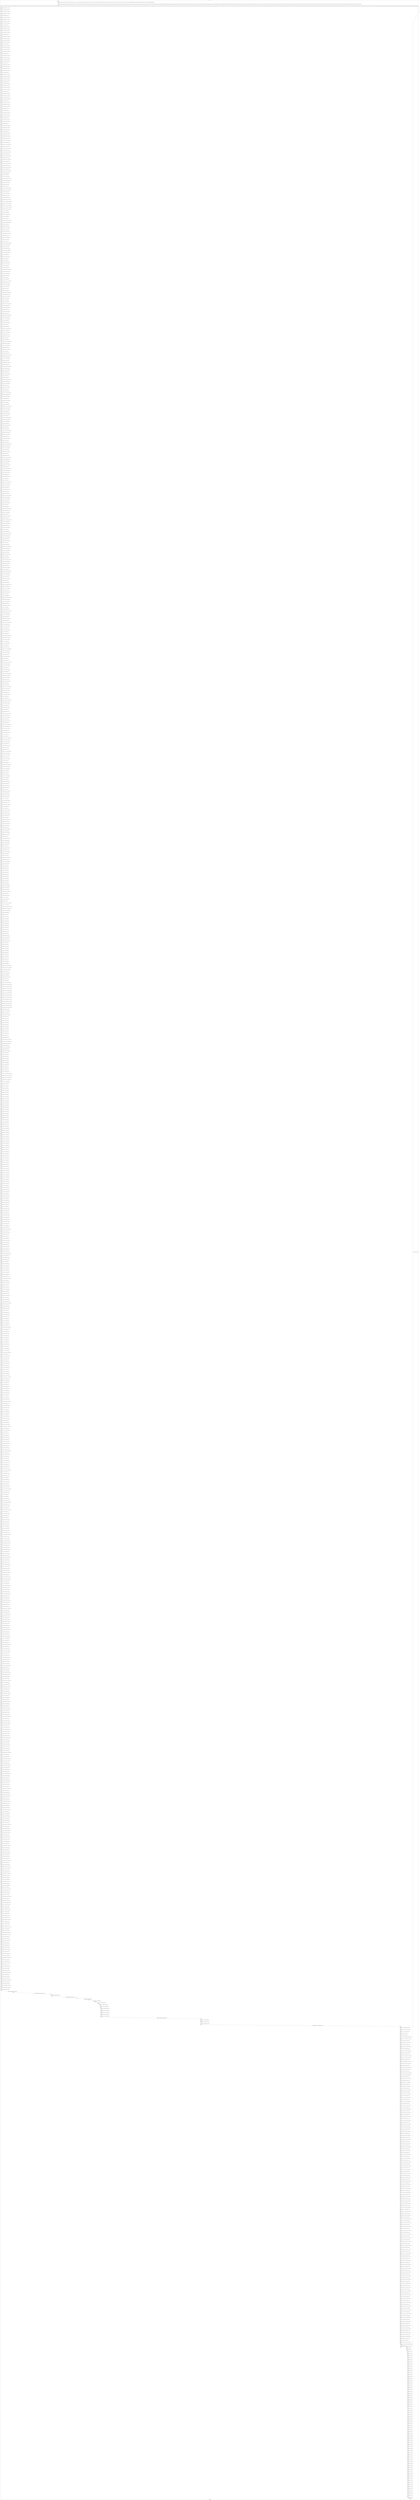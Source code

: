 digraph G {
label="Btor2XCFA";
subgraph cluster_0 {
label="main";
main_init[];
l1[];
l3[];
l4[];
l5[];
l6[];
l7[];
l8[];
l9[];
l10[];
l11[];
l12[];
l13[];
l14[];
l15[];
l16[];
l17[];
l18[];
l19[];
l20[];
l21[];
l22[];
l23[];
l24[];
l25[];
l26[];
l27[];
l28[];
l29[];
l30[];
l31[];
l32[];
l33[];
l34[];
l35[];
l36[];
l37[];
l38[];
l39[];
l40[];
l41[];
l42[];
l43[];
l44[];
l45[];
l46[];
l47[];
l48[];
l49[];
l50[];
l51[];
l52[];
l53[];
l54[];
l55[];
l56[];
l57[];
l58[];
l59[];
l60[];
l61[];
l62[];
l63[];
l64[];
l65[];
l66[];
l67[];
l68[];
l69[];
l70[];
l71[];
l72[];
l73[];
l74[];
l75[];
l76[];
l77[];
l78[];
l79[];
l80[];
l81[];
l82[];
l83[];
l84[];
l85[];
l86[];
l87[];
l88[];
l89[];
l90[];
l91[];
l92[];
l93[];
l94[];
l95[];
l96[];
l97[];
l98[];
l99[];
l100[];
l101[];
l102[];
l103[];
l104[];
l105[];
l106[];
l107[];
l108[];
l109[];
l110[];
l111[];
l112[];
l113[];
l114[];
l115[];
l116[];
l117[];
l118[];
l119[];
l120[];
l121[];
l122[];
l123[];
l124[];
l125[];
l126[];
l127[];
l128[];
l129[];
l130[];
l131[];
l132[];
l133[];
l134[];
l135[];
l136[];
l137[];
l138[];
l139[];
l140[];
l141[];
l142[];
l143[];
l144[];
l145[];
l146[];
l147[];
l148[];
l149[];
l150[];
l151[];
l152[];
l153[];
l154[];
l155[];
l156[];
l157[];
l158[];
l159[];
l160[];
l161[];
l162[];
l163[];
l164[];
l165[];
l166[];
l167[];
l168[];
l169[];
l170[];
l171[];
l172[];
l173[];
l174[];
l175[];
l176[];
l177[];
l178[];
l179[];
l180[];
l181[];
l182[];
l183[];
l184[];
l185[];
l186[];
l187[];
l188[];
l189[];
l190[];
l191[];
l192[];
l193[];
l194[];
l195[];
l196[];
l197[];
l198[];
l199[];
l200[];
l201[];
l202[];
l203[];
l204[];
l205[];
l206[];
l207[];
l208[];
l209[];
l210[];
l211[];
l212[];
l213[];
l214[];
l215[];
l216[];
l217[];
l218[];
l219[];
l220[];
l221[];
l222[];
l223[];
l224[];
l225[];
l226[];
l227[];
l228[];
l229[];
l230[];
l231[];
l232[];
l233[];
l234[];
l235[];
l236[];
l237[];
l238[];
l239[];
l240[];
l241[];
l242[];
l243[];
l244[];
l245[];
l246[];
l247[];
l248[];
l249[];
l250[];
l251[];
l252[];
l253[];
l254[];
l255[];
l256[];
l257[];
l258[];
l259[];
l260[];
l261[];
l262[];
l263[];
l264[];
l265[];
l266[];
l267[];
l268[];
l269[];
l270[];
l271[];
l272[];
l273[];
l274[];
l275[];
l276[];
l277[];
l278[];
l279[];
l280[];
l281[];
l282[];
l283[];
l284[];
l285[];
l286[];
l287[];
l288[];
l289[];
l290[];
l291[];
l292[];
l293[];
l294[];
l295[];
l296[];
l297[];
l298[];
l299[];
l300[];
l301[];
l302[];
l303[];
l304[];
l305[];
l306[];
l307[];
l308[];
l309[];
l310[];
l311[];
l312[];
l313[];
l314[];
l315[];
l316[];
l317[];
l318[];
l319[];
l320[];
l321[];
l322[];
l323[];
l324[];
l325[];
l326[];
l327[];
l328[];
l329[];
l330[];
l331[];
l332[];
l333[];
l334[];
l335[];
l336[];
l337[];
l338[];
l339[];
l340[];
l341[];
l342[];
l343[];
l344[];
l345[];
l346[];
l347[];
l348[];
l349[];
l350[];
l351[];
l352[];
l353[];
l354[];
l355[];
l356[];
l357[];
l358[];
l359[];
l360[];
l361[];
l362[];
l363[];
l364[];
l365[];
l366[];
l367[];
l368[];
l369[];
l370[];
l371[];
l372[];
l373[];
l374[];
l375[];
l376[];
l377[];
l378[];
l379[];
l380[];
l381[];
l382[];
l383[];
l384[];
l385[];
l386[];
l387[];
l388[];
l389[];
l390[];
l391[];
l392[];
l393[];
l394[];
l395[];
l396[];
l397[];
l398[];
l399[];
l400[];
l401[];
l402[];
l403[];
l404[];
l405[];
l406[];
l407[];
l408[];
l409[];
l410[];
l411[];
l412[];
l413[];
l414[];
l415[];
l416[];
l417[];
l418[];
l419[];
l420[];
l421[];
l422[];
l423[];
l424[];
l425[];
l426[];
l427[];
l428[];
l429[];
l430[];
l431[];
l432[];
l433[];
l434[];
l435[];
l436[];
l437[];
l438[];
l439[];
l440[];
l441[];
l442[];
l443[];
l444[];
l445[];
l446[];
l447[];
l448[];
l449[];
l450[];
l451[];
l452[];
l453[];
l454[];
l455[];
l456[];
l457[];
l458[];
l459[];
l460[];
l461[];
l462[];
l463[];
l464[];
l465[];
l466[];
l467[];
l468[];
l469[];
l470[];
l471[];
l472[];
l473[];
l474[];
l475[];
l476[];
l477[];
l478[];
l479[];
l480[];
l481[];
l482[];
l483[];
l484[];
l485[];
l486[];
l487[];
l488[];
l489[];
l490[];
l491[];
l492[];
l493[];
l494[];
l495[];
l496[];
l497[];
l498[];
l499[];
l500[];
l501[];
l502[];
l503[];
l504[];
l505[];
l506[];
l507[];
l508[];
l509[];
l510[];
l511[];
l512[];
l513[];
l514[];
l515[];
l516[];
l517[];
l518[];
l519[];
l520[];
l521[];
l522[];
l523[];
l524[];
l525[];
l526[];
l527[];
l528[];
l529[];
l530[];
l531[];
l532[];
l533[];
l534[];
l535[];
l536[];
l537[];
l538[];
l539[];
l540[];
l541[];
l542[];
l543[];
l544[];
l545[];
l546[];
l547[];
l548[];
l549[];
l550[];
l551[];
l552[];
l553[];
l554[];
l555[];
l556[];
l557[];
l558[];
l559[];
l560[];
l561[];
l562[];
l563[];
l564[];
l565[];
l566[];
l567[];
l568[];
l569[];
l570[];
l571[];
l572[];
l573[];
l574[];
l575[];
l576[];
l577[];
l578[];
l579[];
l580[];
l581[];
l582[];
l583[];
l584[];
l585[];
l586[];
l587[];
l588[];
l589[];
l590[];
l591[];
l592[];
l593[];
l594[];
l595[];
l596[];
l597[];
l598[];
l599[];
l600[];
l601[];
l602[];
l603[];
l604[];
l605[];
l606[];
l607[];
l608[];
l609[];
l610[];
l611[];
l612[];
l613[];
l614[];
l615[];
l616[];
l617[];
l618[];
l619[];
l620[];
l621[];
l622[];
l623[];
l624[];
l625[];
l626[];
l627[];
l628[];
l629[];
l630[];
l631[];
l632[];
l633[];
l634[];
l635[];
l636[];
l637[];
l638[];
l639[];
l640[];
l641[];
l642[];
l643[];
l644[];
l645[];
l646[];
l647[];
l648[];
l649[];
l650[];
l651[];
l652[];
l653[];
l654[];
l655[];
l656[];
l657[];
l658[];
l659[];
l660[];
l661[];
l662[];
l663[];
l664[];
l665[];
l666[];
l667[];
l668[];
l669[];
l670[];
l671[];
l672[];
l673[];
l674[];
l675[];
l676[];
l677[];
l678[];
l679[];
l680[];
l681[];
l682[];
l683[];
l684[];
l685[];
l686[];
l687[];
l688[];
l689[];
l690[];
l691[];
l692[];
l693[];
l694[];
l695[];
l696[];
l697[];
l698[];
l699[];
l700[];
l701[];
l702[];
l703[];
l704[];
l705[];
l706[];
l707[];
l708[];
l709[];
l710[];
l711[];
l712[];
l713[];
l714[];
l715[];
l716[];
l717[];
l718[];
l719[];
l720[];
l721[];
l722[];
l723[];
l724[];
l725[];
l726[];
l727[];
l728[];
l729[];
l730[];
l731[];
l732[];
l733[];
l734[];
l735[];
l736[];
l737[];
l738[];
l739[];
l740[];
l741[];
l742[];
l743[];
l744[];
l745[];
l746[];
l747[];
l748[];
l749[];
l750[];
l751[];
l752[];
l753[];
l754[];
l755[];
l756[];
l757[];
l758[];
l759[];
l760[];
l761[];
l762[];
l763[];
l764[];
l765[];
l766[];
l767[];
l768[];
l769[];
l770[];
l771[];
l772[];
l773[];
l774[];
l775[];
l776[];
l777[];
l778[];
l779[];
l780[];
l781[];
l782[];
l783[];
l784[];
l785[];
l786[];
l787[];
l788[];
l789[];
l790[];
l791[];
l792[];
l793[];
l794[];
l795[];
l796[];
l797[];
l798[];
l799[];
l800[];
l801[];
l802[];
l803[];
l804[];
l805[];
l806[];
l807[];
l808[];
l809[];
l810[];
l811[];
l812[];
l813[];
l814[];
l815[];
l816[];
l817[];
l818[];
l819[];
l820[];
l821[];
l822[];
l823[];
l824[];
l825[];
l826[];
l827[];
l828[];
l829[];
l830[];
l831[];
l832[];
l833[];
l834[];
l835[];
l836[];
l837[];
l838[];
l839[];
l840[];
l841[];
l842[];
l843[];
l844[];
l845[];
l846[];
l847[];
l848[];
l849[];
l850[];
l851[];
l852[];
l853[];
l854[];
l855[];
l856[];
l857[];
l858[];
l859[];
l860[];
l861[];
l862[];
l863[];
l864[];
l865[];
l866[];
l867[];
l868[];
l869[];
l870[];
l871[];
l872[];
l873[];
l874[];
l875[];
l876[];
l877[];
l878[];
l879[];
l880[];
l881[];
l882[];
l883[];
l884[];
l885[];
l886[];
l887[];
l888[];
l889[];
l890[];
l891[];
l892[];
l893[];
l894[];
l895[];
l896[];
l897[];
l898[];
l899[];
l900[];
l901[];
l902[];
l903[];
l904[];
l905[];
l906[];
l907[];
l908[];
l909[];
l910[];
l911[];
l912[];
l913[];
l914[];
l915[];
l916[];
l917[];
l918[];
l919[];
l920[];
l921[];
l922[];
l923[];
l924[];
l925[];
l926[];
l927[];
l928[];
l929[];
l930[];
l931[];
l932[];
l933[];
l934[];
l935[];
l936[];
l937[];
l938[];
l939[];
l940[];
l941[];
l942[];
l943[];
l944[];
l945[];
l946[];
l947[];
l948[];
l949[];
l950[];
l951[];
l952[];
l953[];
l954[];
l955[];
l956[];
l957[];
l958[];
l959[];
l960[];
l961[];
l962[];
l963[];
l964[];
l965[];
l966[];
l967[];
l968[];
l969[];
l970[];
l971[];
l972[];
l973[];
l974[];
l975[];
l976[];
l977[];
l978[];
l979[];
l980[];
l981[];
l982[];
l983[];
l984[];
l985[];
l986[];
l987[];
l988[];
l989[];
l990[];
l991[];
l992[];
l993[];
l994[];
l995[];
l996[];
l997[];
l998[];
l999[];
l1000[];
l1001[];
l1002[];
l1003[];
l1004[];
l1005[];
l1006[];
l1007[];
l1008[];
l1009[];
l1010[];
l1011[];
l1012[];
l1013[];
l1014[];
l1015[];
l1016[];
l1017[];
l1018[];
l1019[];
l1020[];
l1021[];
l1022[];
l1023[];
l1024[];
l1025[];
l1026[];
l1027[];
l1028[];
l1029[];
l1030[];
l1031[];
l1032[];
l1033[];
l1034[];
l1035[];
l1036[];
l1037[];
l1038[];
l1039[];
l1040[];
l1041[];
l1042[];
l1043[];
l1044[];
l1045[];
l1046[];
l1047[];
l1048[];
l1049[];
l1050[];
l1051[];
l1052[];
l1053[];
l1054[];
l1055[];
l1056[];
l1057[];
l1058[];
l1059[];
l1060[];
l1061[];
l1062[];
l1063[];
l1064[];
l1065[];
l1066[];
l1067[];
l1068[];
l1069[];
l1070[];
l1071[];
l1072[];
l1073[];
l1074[];
l1075[];
l1076[];
l1077[];
l1078[];
l1079[];
l1080[];
l1081[];
l1082[];
l1083[];
l1084[];
l1085[];
l1086[];
l1087[];
l1088[];
l1089[];
l1090[];
l1091[];
l1092[];
l1093[];
l1094[];
l1095[];
l1096[];
l1097[];
l1098[];
l1099[];
l1100[];
l1101[];
l1102[];
l1103[];
l1104[];
l1105[];
l1106[];
l1107[];
l1108[];
l1109[];
l1110[];
l1111[];
l1112[];
l1113[];
l1114[];
l1115[];
l1116[];
l1117[];
l1118[];
l1119[];
l1120[];
l1121[];
l1122[];
l1123[];
l1124[];
l1125[];
l1126[];
l1127[];
l1128[];
l1129[];
l1130[];
l1131[];
l1132[];
l1133[];
l1134[];
l1135[];
l1136[];
l1137[];
l1138[];
l1139[];
l1140[];
l1141[];
l1142[];
l1143[];
l1144[];
l1145[];
l1146[];
l1147[];
l1148[];
l1149[];
l1150[];
l1151[];
l1152[];
l1153[];
l1154[];
l1155[];
l1156[];
l1157[];
l1158[];
l1159[];
l1160[];
l1161[];
l1162[];
l1163[];
l1164[];
l1165[];
l1166[];
l1167[];
l1168[];
l1169[];
l1170[];
l1171[];
l1172[];
l1173[];
l1174[];
l1175[];
l1176[];
l1177[];
l1178[];
l1179[];
l1180[];
l1181[];
l1182[];
l1183[];
l1184[];
l1185[];
l1186[];
l1187[];
l1188[];
l1189[];
l1190[];
l1191[];
l1192[];
l1193[];
l1194[];
l1195[];
l1196[];
l1197[];
l1198[];
l1199[];
l1200[];
l1201[];
l1202[];
l1203[];
l1204[];
l1205[];
l1206[];
l1207[];
l1208[];
l1209[];
l1210[];
l1211[];
l1212[];
l1213[];
l1214[];
l1215[];
l1216[];
l1217[];
l1218[];
l1219[];
l1220[];
l1221[];
l1222[];
l1223[];
l1224[];
l1225[];
l1226[];
l1227[];
l1228[];
l1229[];
l1230[];
l1231[];
l1232[];
l1233[];
l1234[];
l1235[];
l1236[];
l1237[];
main_error[];
l1238[];
l1239[];
l1240[];
l1241[];
l1242[];
l1243[];
l1244[];
l1245[];
l1246[];
l1247[];
l1248[];
l1249[];
l1250[];
l1251[];
l1252[];
l1253[];
l1254[];
l1255[];
l1256[];
l1257[];
l1258[];
l1259[];
l1260[];
l1261[];
l1262[];
l1263[];
l1264[];
l1265[];
l1266[];
l1267[];
l1268[];
l1269[];
l1270[];
l1271[];
l1272[];
l1273[];
l1274[];
l1275[];
l1276[];
l1277[];
l1278[];
l1279[];
l1280[];
l1281[];
l1282[];
l1283[];
l1284[];
l1285[];
l1286[];
l1287[];
l1288[];
l1289[];
l1290[];
l1291[];
l1292[];
l1293[];
l1294[];
l1295[];
l1296[];
l1297[];
l1298[];
l1299[];
l1300[];
l1301[];
l1302[];
l1303[];
l1304[];
l1305[];
l1306[];
l1307[];
l1308[];
l1309[];
l1310[];
l1311[];
l1312[];
l1313[];
l1314[];
l1315[];
l1316[];
l1317[];
l1318[];
main_init -> l1 [label="[(assign const_5 #b00000000),(assign const_26 #b0),(assign const_237 #b00000000),(assign const_254 #b11111111),(assign const_419 #b1),(assign const_430 #b00000001),(assign const_540 #b00000010),(assign const_572 #b00000011),(assign const_604 #b00000100),(assign const_636 #b00000101),(assign const_668 #b00000110),(assign const_700 #b00000111),(assign const_732 #b00001000),(assign const_764 #b00001001),(assign const_871 #b000000000000000000000000),(assign const_872 #b00000000000000000000000000000001),(assign const_878 #b00000000000000000000000000000000)] "];
l3 -> l4 [label="[(havoc input_261),(havoc input_263),(havoc input_265),(havoc input_267),(havoc input_269),(havoc input_271),(havoc input_273),(havoc input_275),(havoc input_277),(havoc input_279),(havoc input_281),(havoc input_283),(havoc input_285),(havoc input_287),(havoc input_289),(havoc input_291),(havoc input_293),(havoc input_295),(havoc input_297),(havoc input_299),(havoc input_301),(havoc input_303),(havoc input_305),(havoc input_307),(havoc input_309),(havoc input_311),(havoc input_313),(havoc input_315),(havoc input_317),(havoc input_319),(havoc input_321),(havoc input_323),(havoc input_325),(havoc input_327),(havoc input_329),(havoc input_331),(havoc input_333),(havoc input_335),(havoc input_337),(havoc input_339),(havoc input_341),(havoc input_343),(havoc input_345),(havoc input_347),(havoc input_349),(havoc input_351),(havoc input_353),(havoc input_355),(havoc input_357),(havoc input_359),(havoc input_361),(havoc input_363),(havoc input_365),(havoc input_367),(havoc input_369),(havoc input_371),(havoc input_373),(havoc input_375),(havoc input_377),(havoc input_379),(havoc input_381),(havoc input_383),(havoc input_385),(havoc input_387),(havoc input_389),(havoc input_391),(havoc input_393),(havoc input_395),(havoc input_397),(havoc input_399),(havoc input_401),(havoc input_403),(havoc input_405),(havoc input_407),(havoc input_409),(havoc input_411),(havoc input_413),(havoc input_415),(havoc input_417),(havoc input_421),(havoc input_423),(havoc input_428),(havoc input_436),(havoc input_448),(havoc input_456),(havoc input_462),(havoc input_467),(havoc input_474),(havoc input_479),(havoc input_485),(havoc input_492),(havoc input_499),(havoc input_506),(havoc input_513),(havoc input_521),(havoc input_529),(havoc input_537),(havoc input_545),(havoc input_553),(havoc input_561),(havoc input_569),(havoc input_577),(havoc input_585),(havoc input_593),(havoc input_601),(havoc input_609),(havoc input_617),(havoc input_625),(havoc input_633),(havoc input_641),(havoc input_649),(havoc input_657),(havoc input_665),(havoc input_673),(havoc input_681),(havoc input_689),(havoc input_697),(havoc input_705),(havoc input_713),(havoc input_721),(havoc input_729),(havoc input_737),(havoc input_745),(havoc input_753),(havoc input_761),(havoc input_769),(havoc input_777),(havoc input_785),(havoc input_793),(havoc input_798),(havoc input_804),(havoc input_810),(havoc input_816),(havoc input_822),(havoc input_828),(havoc input_834),(havoc input_840),(havoc input_846),(havoc input_852),(havoc input_866),(havoc input_883),(havoc input_898),(havoc input_918),(havoc input_939),(havoc input_959)] "];
l4 -> l5 [label="[(assign binary_169 (bvand state_27 (bvnot state_29)))] "];
l5 -> l6 [label="[(assign binary_170 (bvand binary_169 (bvnot state_31)))] "];
l6 -> l7 [label="[(assign binary_171 (bvand binary_170 (bvnot state_33)))] "];
l7 -> l8 [label="[(assign binary_172 (bvand binary_171 (bvnot state_35)))] "];
l8 -> l9 [label="[(assign binary_173 (bvand binary_172 state_37))] "];
l9 -> l10 [label="[(assign binary_174 (bvand binary_173 (bvnot state_39)))] "];
l10 -> l11 [label="[(assign binary_175 (bvand binary_174 (bvnot state_41)))] "];
l11 -> l12 [label="[(assign binary_176 (bvand binary_175 (bvnot state_43)))] "];
l12 -> l13 [label="[(assign binary_177 (bvand binary_176 (bvnot state_45)))] "];
l13 -> l14 [label="[(assign binary_178 (bvand binary_177 state_47))] "];
l14 -> l15 [label="[(assign binary_179 (bvand binary_178 (bvnot state_49)))] "];
l15 -> l16 [label="[(assign binary_180 (bvand binary_179 (bvnot state_51)))] "];
l16 -> l17 [label="[(assign binary_181 (bvand binary_180 (bvnot state_53)))] "];
l17 -> l18 [label="[(assign binary_182 (bvand binary_181 (bvnot state_55)))] "];
l18 -> l19 [label="[(assign binary_183 (bvand binary_182 state_57))] "];
l19 -> l20 [label="[(assign binary_184 (bvand binary_183 (bvnot state_59)))] "];
l20 -> l21 [label="[(assign binary_185 (bvand binary_184 (bvnot state_61)))] "];
l21 -> l22 [label="[(assign binary_186 (bvand binary_185 (bvnot state_63)))] "];
l22 -> l23 [label="[(assign binary_187 (bvand binary_186 (bvnot state_65)))] "];
l23 -> l24 [label="[(assign binary_188 (bvand binary_187 state_67))] "];
l24 -> l25 [label="[(assign binary_189 (bvand binary_188 (bvnot state_69)))] "];
l25 -> l26 [label="[(assign binary_190 (bvand binary_189 (bvnot state_71)))] "];
l26 -> l27 [label="[(assign binary_191 (bvand binary_190 (bvnot state_73)))] "];
l27 -> l28 [label="[(assign binary_192 (bvand binary_191 (bvnot state_75)))] "];
l28 -> l29 [label="[(assign binary_193 (bvand binary_192 state_77))] "];
l29 -> l30 [label="[(assign binary_194 (bvand binary_193 (bvnot state_79)))] "];
l30 -> l31 [label="[(assign binary_195 (bvand binary_194 (bvnot state_81)))] "];
l31 -> l32 [label="[(assign binary_196 (bvand binary_195 (bvnot state_83)))] "];
l32 -> l33 [label="[(assign binary_197 (bvand binary_196 (bvnot state_85)))] "];
l33 -> l34 [label="[(assign binary_198 (bvand binary_197 state_87))] "];
l34 -> l35 [label="[(assign binary_199 (bvand binary_198 (bvnot state_89)))] "];
l35 -> l36 [label="[(assign binary_200 (bvand binary_199 (bvnot state_91)))] "];
l36 -> l37 [label="[(assign binary_201 (bvand binary_200 (bvnot state_93)))] "];
l37 -> l38 [label="[(assign binary_202 (bvand binary_201 (bvnot state_95)))] "];
l38 -> l39 [label="[(assign binary_203 (bvand binary_202 state_97))] "];
l39 -> l40 [label="[(assign binary_204 (bvand binary_203 (bvnot state_99)))] "];
l40 -> l41 [label="[(assign binary_205 (bvand binary_204 (bvnot state_101)))] "];
l41 -> l42 [label="[(assign binary_206 (bvand binary_205 (bvnot state_103)))] "];
l42 -> l43 [label="[(assign binary_207 (bvand binary_206 (bvnot state_105)))] "];
l43 -> l44 [label="[(assign binary_208 (bvand binary_207 state_107))] "];
l44 -> l45 [label="[(assign binary_209 (bvand binary_208 (bvnot state_109)))] "];
l45 -> l46 [label="[(assign binary_210 (bvand binary_209 (bvnot state_111)))] "];
l46 -> l47 [label="[(assign binary_211 (bvand binary_210 (bvnot state_113)))] "];
l47 -> l48 [label="[(assign binary_212 (bvand binary_211 (bvnot state_115)))] "];
l48 -> l49 [label="[(assign binary_213 (bvand binary_212 state_117))] "];
l49 -> l50 [label="[(assign binary_214 (bvand binary_213 (bvnot state_119)))] "];
l50 -> l51 [label="[(assign binary_215 (bvand binary_214 (bvnot state_121)))] "];
l51 -> l52 [label="[(assign binary_216 (bvand binary_215 (bvnot state_123)))] "];
l52 -> l53 [label="[(assign binary_217 (bvand binary_216 (bvnot state_125)))] "];
l53 -> l54 [label="[(assign binary_218 (bvand binary_217 state_127))] "];
l54 -> l55 [label="[(assign binary_219 (bvand binary_218 (bvnot state_129)))] "];
l55 -> l56 [label="[(assign binary_220 (bvand binary_219 (bvnot state_131)))] "];
l56 -> l57 [label="[(assign binary_221 (bvand binary_220 (bvnot state_133)))] "];
l57 -> l58 [label="[(assign binary_222 (bvand binary_221 state_135))] "];
l58 -> l59 [label="[(assign binary_223 (bvand binary_222 state_137))] "];
l59 -> l60 [label="[(assign binary_224 (bvand binary_223 (bvnot state_139)))] "];
l60 -> l61 [label="[(assign binary_225 (bvand binary_224 (bvnot state_141)))] "];
l61 -> l62 [label="[(assign binary_226 (bvand binary_225 (bvnot state_143)))] "];
l62 -> l63 [label="[(assign binary_227 (bvand binary_226 state_145))] "];
l63 -> l64 [label="[(assign binary_228 (bvand binary_227 (bvnot state_147)))] "];
l64 -> l65 [label="[(assign binary_229 (bvand binary_228 (bvnot state_149)))] "];
l65 -> l66 [label="[(assign binary_230 (bvand binary_229 state_151))] "];
l66 -> l67 [label="[(assign binary_231 (bvand binary_230 (bvnot state_153)))] "];
l67 -> l68 [label="[(assign binary_232 (bvand binary_231 (bvnot state_155)))] "];
l68 -> l69 [label="[(assign binary_233 (bvand binary_232 (bvnot state_157)))] "];
l69 -> l70 [label="[(assign binary_234 (bvand binary_233 state_159))] "];
l70 -> l71 [label="[(assign binary_235 (bvand binary_234 (bvnot state_161)))] "];
l71 -> l72 [label="[(assign binary_236 (bvand binary_235 (bvnot state_163)))] "];
l72 -> l73 [label="[(assign comparison_238 (ite (= const_237 state_6) #b1 #b0))] "];
l73 -> l74 [label="[(assign binary_239 (bvand binary_236 comparison_238))] "];
l74 -> l75 [label="[(assign comparison_240 (ite (= const_237 state_8) #b1 #b0))] "];
l75 -> l76 [label="[(assign binary_241 (bvand binary_239 comparison_240))] "];
l76 -> l77 [label="[(assign comparison_242 (ite (= const_237 state_10) #b1 #b0))] "];
l77 -> l78 [label="[(assign binary_243 (bvand binary_241 comparison_242))] "];
l78 -> l79 [label="[(assign comparison_244 (ite (= const_237 state_12) #b1 #b0))] "];
l79 -> l80 [label="[(assign binary_245 (bvand binary_243 comparison_244))] "];
l80 -> l81 [label="[(assign comparison_246 (ite (= const_237 state_14) #b1 #b0))] "];
l81 -> l82 [label="[(assign binary_247 (bvand binary_245 comparison_246))] "];
l82 -> l83 [label="[(assign comparison_248 (ite (= const_237 state_16) #b1 #b0))] "];
l83 -> l84 [label="[(assign binary_249 (bvand binary_247 comparison_248))] "];
l84 -> l85 [label="[(assign comparison_250 (ite (= const_237 state_18) #b1 #b0))] "];
l85 -> l86 [label="[(assign binary_251 (bvand binary_249 comparison_250))] "];
l86 -> l87 [label="[(assign comparison_252 (ite (= const_237 state_20) #b1 #b0))] "];
l87 -> l88 [label="[(assign binary_253 (bvand binary_251 comparison_252))] "];
l88 -> l89 [label="[(assign comparison_255 (ite (= const_254 state_22) #b1 #b0))] "];
l89 -> l90 [label="[(assign binary_256 (bvand binary_253 comparison_255))] "];
l90 -> l91 [label="[(assign comparison_257 (ite (= const_254 state_24) #b1 #b0))] "];
l91 -> l92 [label="[(assign binary_258 (bvand binary_256 comparison_257))] "];
l92 -> l93 [label="[(assign binary_259 (bvand state_167 binary_258))] "];
l93 -> l94 [label="[(assign binary_422 (bvor input_395 (bvnot input_421)))] "];
l94 -> l95 [label="[(assign comparison_424 (ite (= const_254 input_277) #b1 #b0))] "];
l95 -> l96 [label="[(assign binary_425 (bvand input_409 (bvnot comparison_424)))] "];
l96 -> l97 [label="[(assign binary_426 (bvor (bvnot input_423) binary_425))] "];
l97 -> l98 [label="[(assign binary_427 (bvand binary_422 binary_426))] "];
l98 -> l99 [label="[(assign binary_429 (bvor input_411 input_423))] "];
l99 -> l100 [label="[(assign comparison_431 (ite (= const_430 input_275) #b1 #b0))] "];
l100 -> l101 [label="[(assign binary_432 (bvand comparison_424 comparison_431))] "];
l101 -> l102 [label="[(assign binary_433 (bvand binary_429 binary_432))] "];
l102 -> l103 [label="[(assign binary_434 (bvor (bvnot input_428) binary_433))] "];
l103 -> l104 [label="[(assign binary_435 (bvand binary_427 binary_434))] "];
l104 -> l105 [label="[(assign binary_437 (bvand binary_429 (bvnot input_428)))] "];
l105 -> l106 [label="[(assign comparison_438 (ite (= const_237 input_273) #b1 #b0))] "];
l106 -> l107 [label="[(assign binary_439 (bvand (bvnot comparison_424) comparison_438))] "];
l107 -> l108 [label="[(assign comparison_440 (ite (= const_254 input_279) #b1 #b0))] "];
l108 -> l109 [label="[(assign comparison_441 (ite (= const_237 input_275) #b1 #b0))] "];
l109 -> l110 [label="[(assign binary_442 (bvor (bvnot comparison_424) comparison_441))] "];
l110 -> l111 [label="[(assign binary_443 (bvand (bvnot comparison_440) binary_442))] "];
l111 -> l112 [label="[(assign binary_444 (bvor binary_439 binary_443))] "];
l112 -> l113 [label="[(assign binary_445 (bvand binary_437 binary_444))] "];
l113 -> l114 [label="[(assign binary_446 (bvor (bvnot input_436) binary_445))] "];
l114 -> l115 [label="[(assign binary_447 (bvand binary_435 binary_446))] "];
l115 -> l116 [label="[(assign binary_449 (bvor input_413 input_436))] "];
l116 -> l117 [label="[(assign comparison_450 (ite (= const_430 input_273) #b1 #b0))] "];
l117 -> l118 [label="[(assign binary_451 (bvand comparison_440 comparison_450))] "];
l118 -> l119 [label="[(assign binary_452 (bvor binary_432 binary_451))] "];
l119 -> l120 [label="[(assign binary_453 (bvand binary_449 binary_452))] "];
l120 -> l121 [label="[(assign binary_454 (bvor (bvnot input_448) binary_453))] "];
l121 -> l122 [label="[(assign binary_455 (bvand binary_447 binary_454))] "];
l122 -> l123 [label="[(assign binary_457 (bvand binary_449 (bvnot input_448)))] "];
l123 -> l124 [label="[(assign binary_458 (bvor binary_439 (bvnot comparison_440)))] "];
l124 -> l125 [label="[(assign binary_459 (bvand binary_457 binary_458))] "];
l125 -> l126 [label="[(assign binary_460 (bvor (bvnot input_456) binary_459))] "];
l126 -> l127 [label="[(assign binary_461 (bvand binary_455 binary_460))] "];
l127 -> l128 [label="[(assign binary_463 (bvor input_415 input_456))] "];
l128 -> l129 [label="[(assign binary_464 (bvand (bvnot comparison_440) binary_463))] "];
l129 -> l130 [label="[(assign binary_465 (bvor (bvnot input_462) binary_464))] "];
l130 -> l131 [label="[(assign binary_466 (bvand binary_461 binary_465))] "];
l131 -> l132 [label="[(assign binary_468 (bvand binary_463 (bvnot input_462)))] "];
l132 -> l133 [label="[(assign binary_469 (bvor comparison_424 comparison_450))] "];
l133 -> l134 [label="[(assign binary_470 (bvand comparison_440 binary_469))] "];
l134 -> l135 [label="[(assign binary_471 (bvand binary_468 binary_470))] "];
l135 -> l136 [label="[(assign binary_472 (bvor (bvnot input_467) binary_471))] "];
l136 -> l137 [label="[(assign binary_473 (bvand binary_466 binary_472))] "];
l137 -> l138 [label="[(assign binary_475 (bvor input_417 input_462))] "];
l138 -> l139 [label="[(assign binary_476 (bvand comparison_440 binary_475))] "];
l139 -> l140 [label="[(assign binary_477 (bvor (bvnot input_474) binary_476))] "];
l140 -> l141 [label="[(assign binary_478 (bvand binary_473 binary_477))] "];
l141 -> l142 [label="[(assign binary_480 (bvand input_283 input_385))] "];
l142 -> l143 [label="[(assign comparison_481 (ite (= const_237 input_263) #b1 #b0))] "];
l143 -> l144 [label="[(assign binary_482 (bvand binary_480 comparison_481))] "];
l144 -> l145 [label="[(assign binary_483 (bvor (bvnot input_479) binary_482))] "];
l145 -> l146 [label="[(assign binary_484 (bvand binary_478 binary_483))] "];
l146 -> l147 [label="[(assign binary_486 (bvor input_285 input_479))] "];
l147 -> l148 [label="[(assign binary_487 (bvand input_393 binary_486))] "];
l148 -> l149 [label="[(assign comparison_488 (ite (= const_237 input_267) #b1 #b0))] "];
l149 -> l150 [label="[(assign binary_489 (bvand binary_487 comparison_488))] "];
l150 -> l151 [label="[(assign binary_490 (bvor (bvnot input_485) binary_489))] "];
l151 -> l152 [label="[(assign binary_491 (bvand binary_484 binary_490))] "];
l152 -> l153 [label="[(assign binary_493 (bvor input_287 input_485))] "];
l153 -> l154 [label="[(assign binary_494 (bvand input_401 binary_493))] "];
l154 -> l155 [label="[(assign comparison_495 (ite (= const_237 input_269) #b1 #b0))] "];
l155 -> l156 [label="[(assign binary_496 (bvand binary_494 comparison_495))] "];
l156 -> l157 [label="[(assign binary_497 (bvor (bvnot input_492) binary_496))] "];
l157 -> l158 [label="[(assign binary_498 (bvand binary_491 binary_497))] "];
l158 -> l159 [label="[(assign binary_500 (bvor input_289 input_492))] "];
l159 -> l160 [label="[(assign binary_501 (bvand input_407 binary_500))] "];
l160 -> l161 [label="[(assign comparison_502 (ite (= const_237 input_271) #b1 #b0))] "];
l161 -> l162 [label="[(assign binary_503 (bvand binary_501 comparison_502))] "];
l162 -> l163 [label="[(assign binary_504 (bvor (bvnot input_499) binary_503))] "];
l163 -> l164 [label="[(assign binary_505 (bvand binary_498 binary_504))] "];
l164 -> l165 [label="[(assign binary_507 (bvand input_385 (bvnot input_479)))] "];
l165 -> l166 [label="[(assign binary_508 (bvand input_293 binary_507))] "];
l166 -> l167 [label="[(assign comparison_509 (ite (= const_430 input_263) #b1 #b0))] "];
l167 -> l168 [label="[(assign binary_510 (bvand binary_508 comparison_509))] "];
l168 -> l169 [label="[(assign binary_511 (bvor (bvnot input_506) binary_510))] "];
l169 -> l170 [label="[(assign binary_512 (bvand binary_505 binary_511))] "];
l170 -> l171 [label="[(assign binary_514 (bvand input_393 (bvnot input_485)))] "];
l171 -> l172 [label="[(assign binary_515 (bvor input_295 input_506))] "];
l172 -> l173 [label="[(assign binary_516 (bvand binary_514 binary_515))] "];
l173 -> l174 [label="[(assign comparison_517 (ite (= const_430 input_267) #b1 #b0))] "];
l174 -> l175 [label="[(assign binary_518 (bvand binary_516 comparison_517))] "];
l175 -> l176 [label="[(assign binary_519 (bvor (bvnot input_513) binary_518))] "];
l176 -> l177 [label="[(assign binary_520 (bvand binary_512 binary_519))] "];
l177 -> l178 [label="[(assign binary_522 (bvand input_401 (bvnot input_492)))] "];
l178 -> l179 [label="[(assign binary_523 (bvor input_297 input_513))] "];
l179 -> l180 [label="[(assign binary_524 (bvand binary_522 binary_523))] "];
l180 -> l181 [label="[(assign comparison_525 (ite (= const_430 input_269) #b1 #b0))] "];
l181 -> l182 [label="[(assign binary_526 (bvand binary_524 comparison_525))] "];
l182 -> l183 [label="[(assign binary_527 (bvor (bvnot input_521) binary_526))] "];
l183 -> l184 [label="[(assign binary_528 (bvand binary_520 binary_527))] "];
l184 -> l185 [label="[(assign binary_530 (bvand input_407 (bvnot input_499)))] "];
l185 -> l186 [label="[(assign binary_531 (bvor input_299 input_521))] "];
l186 -> l187 [label="[(assign binary_532 (bvand binary_530 binary_531))] "];
l187 -> l188 [label="[(assign comparison_533 (ite (= const_430 input_271) #b1 #b0))] "];
l188 -> l189 [label="[(assign binary_534 (bvand binary_532 comparison_533))] "];
l189 -> l190 [label="[(assign binary_535 (bvor (bvnot input_529) binary_534))] "];
l190 -> l191 [label="[(assign binary_536 (bvand binary_528 binary_535))] "];
l191 -> l192 [label="[(assign binary_538 (bvand binary_507 (bvnot input_506)))] "];
l192 -> l193 [label="[(assign binary_539 (bvand input_303 binary_538))] "];
l193 -> l194 [label="[(assign comparison_541 (ite (= const_540 input_263) #b1 #b0))] "];
l194 -> l195 [label="[(assign binary_542 (bvand binary_539 comparison_541))] "];
l195 -> l196 [label="[(assign binary_543 (bvor (bvnot input_537) binary_542))] "];
l196 -> l197 [label="[(assign binary_544 (bvand binary_536 binary_543))] "];
l197 -> l198 [label="[(assign binary_546 (bvand binary_514 (bvnot input_513)))] "];
l198 -> l199 [label="[(assign binary_547 (bvor input_305 input_537))] "];
l199 -> l200 [label="[(assign binary_548 (bvand binary_546 binary_547))] "];
l200 -> l201 [label="[(assign comparison_549 (ite (= const_540 input_267) #b1 #b0))] "];
l201 -> l202 [label="[(assign binary_550 (bvand binary_548 comparison_549))] "];
l202 -> l203 [label="[(assign binary_551 (bvor (bvnot input_545) binary_550))] "];
l203 -> l204 [label="[(assign binary_552 (bvand binary_544 binary_551))] "];
l204 -> l205 [label="[(assign binary_554 (bvand binary_522 (bvnot input_521)))] "];
l205 -> l206 [label="[(assign binary_555 (bvor input_307 input_545))] "];
l206 -> l207 [label="[(assign binary_556 (bvand binary_554 binary_555))] "];
l207 -> l208 [label="[(assign comparison_557 (ite (= const_540 input_269) #b1 #b0))] "];
l208 -> l209 [label="[(assign binary_558 (bvand binary_556 comparison_557))] "];
l209 -> l210 [label="[(assign binary_559 (bvor (bvnot input_553) binary_558))] "];
l210 -> l211 [label="[(assign binary_560 (bvand binary_552 binary_559))] "];
l211 -> l212 [label="[(assign binary_562 (bvand binary_530 (bvnot input_529)))] "];
l212 -> l213 [label="[(assign binary_563 (bvor input_309 input_553))] "];
l213 -> l214 [label="[(assign binary_564 (bvand binary_562 binary_563))] "];
l214 -> l215 [label="[(assign comparison_565 (ite (= const_540 input_271) #b1 #b0))] "];
l215 -> l216 [label="[(assign binary_566 (bvand binary_564 comparison_565))] "];
l216 -> l217 [label="[(assign binary_567 (bvor (bvnot input_561) binary_566))] "];
l217 -> l218 [label="[(assign binary_568 (bvand binary_560 binary_567))] "];
l218 -> l219 [label="[(assign binary_570 (bvand binary_538 (bvnot input_537)))] "];
l219 -> l220 [label="[(assign binary_571 (bvand input_313 binary_570))] "];
l220 -> l221 [label="[(assign comparison_573 (ite (= const_572 input_263) #b1 #b0))] "];
l221 -> l222 [label="[(assign binary_574 (bvand binary_571 comparison_573))] "];
l222 -> l223 [label="[(assign binary_575 (bvor (bvnot input_569) binary_574))] "];
l223 -> l224 [label="[(assign binary_576 (bvand binary_568 binary_575))] "];
l224 -> l225 [label="[(assign binary_578 (bvand binary_546 (bvnot input_545)))] "];
l225 -> l226 [label="[(assign binary_579 (bvor input_315 input_569))] "];
l226 -> l227 [label="[(assign binary_580 (bvand binary_578 binary_579))] "];
l227 -> l228 [label="[(assign comparison_581 (ite (= const_572 input_267) #b1 #b0))] "];
l228 -> l229 [label="[(assign binary_582 (bvand binary_580 comparison_581))] "];
l229 -> l230 [label="[(assign binary_583 (bvor (bvnot input_577) binary_582))] "];
l230 -> l231 [label="[(assign binary_584 (bvand binary_576 binary_583))] "];
l231 -> l232 [label="[(assign binary_586 (bvand binary_554 (bvnot input_553)))] "];
l232 -> l233 [label="[(assign binary_587 (bvor input_317 input_577))] "];
l233 -> l234 [label="[(assign binary_588 (bvand binary_586 binary_587))] "];
l234 -> l235 [label="[(assign comparison_589 (ite (= const_572 input_269) #b1 #b0))] "];
l235 -> l236 [label="[(assign binary_590 (bvand binary_588 comparison_589))] "];
l236 -> l237 [label="[(assign binary_591 (bvor (bvnot input_585) binary_590))] "];
l237 -> l238 [label="[(assign binary_592 (bvand binary_584 binary_591))] "];
l238 -> l239 [label="[(assign binary_594 (bvand binary_562 (bvnot input_561)))] "];
l239 -> l240 [label="[(assign binary_595 (bvor input_319 input_585))] "];
l240 -> l241 [label="[(assign binary_596 (bvand binary_594 binary_595))] "];
l241 -> l242 [label="[(assign comparison_597 (ite (= const_572 input_271) #b1 #b0))] "];
l242 -> l243 [label="[(assign binary_598 (bvand binary_596 comparison_597))] "];
l243 -> l244 [label="[(assign binary_599 (bvor (bvnot input_593) binary_598))] "];
l244 -> l245 [label="[(assign binary_600 (bvand binary_592 binary_599))] "];
l245 -> l246 [label="[(assign binary_602 (bvand binary_570 (bvnot input_569)))] "];
l246 -> l247 [label="[(assign binary_603 (bvand input_323 binary_602))] "];
l247 -> l248 [label="[(assign comparison_605 (ite (= const_604 input_263) #b1 #b0))] "];
l248 -> l249 [label="[(assign binary_606 (bvand binary_603 comparison_605))] "];
l249 -> l250 [label="[(assign binary_607 (bvor (bvnot input_601) binary_606))] "];
l250 -> l251 [label="[(assign binary_608 (bvand binary_600 binary_607))] "];
l251 -> l252 [label="[(assign binary_610 (bvand binary_578 (bvnot input_577)))] "];
l252 -> l253 [label="[(assign binary_611 (bvor input_325 input_601))] "];
l253 -> l254 [label="[(assign binary_612 (bvand binary_610 binary_611))] "];
l254 -> l255 [label="[(assign comparison_613 (ite (= const_604 input_267) #b1 #b0))] "];
l255 -> l256 [label="[(assign binary_614 (bvand binary_612 comparison_613))] "];
l256 -> l257 [label="[(assign binary_615 (bvor (bvnot input_609) binary_614))] "];
l257 -> l258 [label="[(assign binary_616 (bvand binary_608 binary_615))] "];
l258 -> l259 [label="[(assign binary_618 (bvand binary_586 (bvnot input_585)))] "];
l259 -> l260 [label="[(assign binary_619 (bvor input_327 input_609))] "];
l260 -> l261 [label="[(assign binary_620 (bvand binary_618 binary_619))] "];
l261 -> l262 [label="[(assign comparison_621 (ite (= const_604 input_269) #b1 #b0))] "];
l262 -> l263 [label="[(assign binary_622 (bvand binary_620 comparison_621))] "];
l263 -> l264 [label="[(assign binary_623 (bvor (bvnot input_617) binary_622))] "];
l264 -> l265 [label="[(assign binary_624 (bvand binary_616 binary_623))] "];
l265 -> l266 [label="[(assign binary_626 (bvand binary_594 (bvnot input_593)))] "];
l266 -> l267 [label="[(assign binary_627 (bvor input_329 input_617))] "];
l267 -> l268 [label="[(assign binary_628 (bvand binary_626 binary_627))] "];
l268 -> l269 [label="[(assign comparison_629 (ite (= const_604 input_271) #b1 #b0))] "];
l269 -> l270 [label="[(assign binary_630 (bvand binary_628 comparison_629))] "];
l270 -> l271 [label="[(assign binary_631 (bvor (bvnot input_625) binary_630))] "];
l271 -> l272 [label="[(assign binary_632 (bvand binary_624 binary_631))] "];
l272 -> l273 [label="[(assign binary_634 (bvand binary_602 (bvnot input_601)))] "];
l273 -> l274 [label="[(assign binary_635 (bvand input_333 binary_634))] "];
l274 -> l275 [label="[(assign comparison_637 (ite (= const_636 input_263) #b1 #b0))] "];
l275 -> l276 [label="[(assign binary_638 (bvand binary_635 comparison_637))] "];
l276 -> l277 [label="[(assign binary_639 (bvor (bvnot input_633) binary_638))] "];
l277 -> l278 [label="[(assign binary_640 (bvand binary_632 binary_639))] "];
l278 -> l279 [label="[(assign binary_642 (bvand binary_610 (bvnot input_609)))] "];
l279 -> l280 [label="[(assign binary_643 (bvor input_335 input_633))] "];
l280 -> l281 [label="[(assign binary_644 (bvand binary_642 binary_643))] "];
l281 -> l282 [label="[(assign comparison_645 (ite (= const_636 input_267) #b1 #b0))] "];
l282 -> l283 [label="[(assign binary_646 (bvand binary_644 comparison_645))] "];
l283 -> l284 [label="[(assign binary_647 (bvor (bvnot input_641) binary_646))] "];
l284 -> l285 [label="[(assign binary_648 (bvand binary_640 binary_647))] "];
l285 -> l286 [label="[(assign binary_650 (bvand binary_618 (bvnot input_617)))] "];
l286 -> l287 [label="[(assign binary_651 (bvor input_337 input_641))] "];
l287 -> l288 [label="[(assign binary_652 (bvand binary_650 binary_651))] "];
l288 -> l289 [label="[(assign comparison_653 (ite (= const_636 input_269) #b1 #b0))] "];
l289 -> l290 [label="[(assign binary_654 (bvand binary_652 comparison_653))] "];
l290 -> l291 [label="[(assign binary_655 (bvor (bvnot input_649) binary_654))] "];
l291 -> l292 [label="[(assign binary_656 (bvand binary_648 binary_655))] "];
l292 -> l293 [label="[(assign binary_658 (bvand binary_626 (bvnot input_625)))] "];
l293 -> l294 [label="[(assign binary_659 (bvor input_339 input_649))] "];
l294 -> l295 [label="[(assign binary_660 (bvand binary_658 binary_659))] "];
l295 -> l296 [label="[(assign comparison_661 (ite (= const_636 input_271) #b1 #b0))] "];
l296 -> l297 [label="[(assign binary_662 (bvand binary_660 comparison_661))] "];
l297 -> l298 [label="[(assign binary_663 (bvor (bvnot input_657) binary_662))] "];
l298 -> l299 [label="[(assign binary_664 (bvand binary_656 binary_663))] "];
l299 -> l300 [label="[(assign binary_666 (bvand binary_634 (bvnot input_633)))] "];
l300 -> l301 [label="[(assign binary_667 (bvand input_343 binary_666))] "];
l301 -> l302 [label="[(assign comparison_669 (ite (= const_668 input_263) #b1 #b0))] "];
l302 -> l303 [label="[(assign binary_670 (bvand binary_667 comparison_669))] "];
l303 -> l304 [label="[(assign binary_671 (bvor (bvnot input_665) binary_670))] "];
l304 -> l305 [label="[(assign binary_672 (bvand binary_664 binary_671))] "];
l305 -> l306 [label="[(assign binary_674 (bvand binary_642 (bvnot input_641)))] "];
l306 -> l307 [label="[(assign binary_675 (bvor input_345 input_665))] "];
l307 -> l308 [label="[(assign binary_676 (bvand binary_674 binary_675))] "];
l308 -> l309 [label="[(assign comparison_677 (ite (= const_668 input_267) #b1 #b0))] "];
l309 -> l310 [label="[(assign binary_678 (bvand binary_676 comparison_677))] "];
l310 -> l311 [label="[(assign binary_679 (bvor (bvnot input_673) binary_678))] "];
l311 -> l312 [label="[(assign binary_680 (bvand binary_672 binary_679))] "];
l312 -> l313 [label="[(assign binary_682 (bvand binary_650 (bvnot input_649)))] "];
l313 -> l314 [label="[(assign binary_683 (bvor input_347 input_673))] "];
l314 -> l315 [label="[(assign binary_684 (bvand binary_682 binary_683))] "];
l315 -> l316 [label="[(assign comparison_685 (ite (= const_668 input_269) #b1 #b0))] "];
l316 -> l317 [label="[(assign binary_686 (bvand binary_684 comparison_685))] "];
l317 -> l318 [label="[(assign binary_687 (bvor (bvnot input_681) binary_686))] "];
l318 -> l319 [label="[(assign binary_688 (bvand binary_680 binary_687))] "];
l319 -> l320 [label="[(assign binary_690 (bvand binary_658 (bvnot input_657)))] "];
l320 -> l321 [label="[(assign binary_691 (bvor input_349 input_681))] "];
l321 -> l322 [label="[(assign binary_692 (bvand binary_690 binary_691))] "];
l322 -> l323 [label="[(assign comparison_693 (ite (= const_668 input_271) #b1 #b0))] "];
l323 -> l324 [label="[(assign binary_694 (bvand binary_692 comparison_693))] "];
l324 -> l325 [label="[(assign binary_695 (bvor (bvnot input_689) binary_694))] "];
l325 -> l326 [label="[(assign binary_696 (bvand binary_688 binary_695))] "];
l326 -> l327 [label="[(assign binary_698 (bvand binary_666 (bvnot input_665)))] "];
l327 -> l328 [label="[(assign binary_699 (bvand input_353 binary_698))] "];
l328 -> l329 [label="[(assign comparison_701 (ite (= const_700 input_263) #b1 #b0))] "];
l329 -> l330 [label="[(assign binary_702 (bvand binary_699 comparison_701))] "];
l330 -> l331 [label="[(assign binary_703 (bvor (bvnot input_697) binary_702))] "];
l331 -> l332 [label="[(assign binary_704 (bvand binary_696 binary_703))] "];
l332 -> l333 [label="[(assign binary_706 (bvand binary_674 (bvnot input_673)))] "];
l333 -> l334 [label="[(assign binary_707 (bvor input_355 input_697))] "];
l334 -> l335 [label="[(assign binary_708 (bvand binary_706 binary_707))] "];
l335 -> l336 [label="[(assign comparison_709 (ite (= const_700 input_267) #b1 #b0))] "];
l336 -> l337 [label="[(assign binary_710 (bvand binary_708 comparison_709))] "];
l337 -> l338 [label="[(assign binary_711 (bvor (bvnot input_705) binary_710))] "];
l338 -> l339 [label="[(assign binary_712 (bvand binary_704 binary_711))] "];
l339 -> l340 [label="[(assign binary_714 (bvand binary_682 (bvnot input_681)))] "];
l340 -> l341 [label="[(assign binary_715 (bvor input_357 input_705))] "];
l341 -> l342 [label="[(assign binary_716 (bvand binary_714 binary_715))] "];
l342 -> l343 [label="[(assign comparison_717 (ite (= const_700 input_269) #b1 #b0))] "];
l343 -> l344 [label="[(assign binary_718 (bvand binary_716 comparison_717))] "];
l344 -> l345 [label="[(assign binary_719 (bvor (bvnot input_713) binary_718))] "];
l345 -> l346 [label="[(assign binary_720 (bvand binary_712 binary_719))] "];
l346 -> l347 [label="[(assign binary_722 (bvand binary_690 (bvnot input_689)))] "];
l347 -> l348 [label="[(assign binary_723 (bvor input_359 input_713))] "];
l348 -> l349 [label="[(assign binary_724 (bvand binary_722 binary_723))] "];
l349 -> l350 [label="[(assign comparison_725 (ite (= const_700 input_271) #b1 #b0))] "];
l350 -> l351 [label="[(assign binary_726 (bvand binary_724 comparison_725))] "];
l351 -> l352 [label="[(assign binary_727 (bvor (bvnot input_721) binary_726))] "];
l352 -> l353 [label="[(assign binary_728 (bvand binary_720 binary_727))] "];
l353 -> l354 [label="[(assign binary_730 (bvand binary_698 (bvnot input_697)))] "];
l354 -> l355 [label="[(assign binary_731 (bvand input_363 binary_730))] "];
l355 -> l356 [label="[(assign comparison_733 (ite (= const_732 input_263) #b1 #b0))] "];
l356 -> l357 [label="[(assign binary_734 (bvand binary_731 comparison_733))] "];
l357 -> l358 [label="[(assign binary_735 (bvor (bvnot input_729) binary_734))] "];
l358 -> l359 [label="[(assign binary_736 (bvand binary_728 binary_735))] "];
l359 -> l360 [label="[(assign binary_738 (bvand binary_706 (bvnot input_705)))] "];
l360 -> l361 [label="[(assign binary_739 (bvor input_365 input_729))] "];
l361 -> l362 [label="[(assign binary_740 (bvand binary_738 binary_739))] "];
l362 -> l363 [label="[(assign comparison_741 (ite (= const_732 input_267) #b1 #b0))] "];
l363 -> l364 [label="[(assign binary_742 (bvand binary_740 comparison_741))] "];
l364 -> l365 [label="[(assign binary_743 (bvor (bvnot input_737) binary_742))] "];
l365 -> l366 [label="[(assign binary_744 (bvand binary_736 binary_743))] "];
l366 -> l367 [label="[(assign binary_746 (bvand binary_714 (bvnot input_713)))] "];
l367 -> l368 [label="[(assign binary_747 (bvor input_367 input_737))] "];
l368 -> l369 [label="[(assign binary_748 (bvand binary_746 binary_747))] "];
l369 -> l370 [label="[(assign comparison_749 (ite (= const_732 input_269) #b1 #b0))] "];
l370 -> l371 [label="[(assign binary_750 (bvand binary_748 comparison_749))] "];
l371 -> l372 [label="[(assign binary_751 (bvor (bvnot input_745) binary_750))] "];
l372 -> l373 [label="[(assign binary_752 (bvand binary_744 binary_751))] "];
l373 -> l374 [label="[(assign binary_754 (bvand binary_722 (bvnot input_721)))] "];
l374 -> l375 [label="[(assign binary_755 (bvor input_369 input_745))] "];
l375 -> l376 [label="[(assign binary_756 (bvand binary_754 binary_755))] "];
l376 -> l377 [label="[(assign comparison_757 (ite (= const_732 input_271) #b1 #b0))] "];
l377 -> l378 [label="[(assign binary_758 (bvand binary_756 comparison_757))] "];
l378 -> l379 [label="[(assign binary_759 (bvor (bvnot input_753) binary_758))] "];
l379 -> l380 [label="[(assign binary_760 (bvand binary_752 binary_759))] "];
l380 -> l381 [label="[(assign binary_762 (bvand binary_730 (bvnot input_729)))] "];
l381 -> l382 [label="[(assign binary_763 (bvand input_373 binary_762))] "];
l382 -> l383 [label="[(assign comparison_765 (ite (= const_764 input_263) #b1 #b0))] "];
l383 -> l384 [label="[(assign binary_766 (bvand binary_763 comparison_765))] "];
l384 -> l385 [label="[(assign binary_767 (bvor (bvnot input_761) binary_766))] "];
l385 -> l386 [label="[(assign binary_768 (bvand binary_760 binary_767))] "];
l386 -> l387 [label="[(assign binary_770 (bvand binary_738 (bvnot input_737)))] "];
l387 -> l388 [label="[(assign binary_771 (bvor input_375 input_761))] "];
l388 -> l389 [label="[(assign binary_772 (bvand binary_770 binary_771))] "];
l389 -> l390 [label="[(assign comparison_773 (ite (= const_764 input_267) #b1 #b0))] "];
l390 -> l391 [label="[(assign binary_774 (bvand binary_772 comparison_773))] "];
l391 -> l392 [label="[(assign binary_775 (bvor (bvnot input_769) binary_774))] "];
l392 -> l393 [label="[(assign binary_776 (bvand binary_768 binary_775))] "];
l393 -> l394 [label="[(assign binary_778 (bvand binary_746 (bvnot input_745)))] "];
l394 -> l395 [label="[(assign binary_779 (bvor input_377 input_769))] "];
l395 -> l396 [label="[(assign binary_780 (bvand binary_778 binary_779))] "];
l396 -> l397 [label="[(assign comparison_781 (ite (= const_764 input_269) #b1 #b0))] "];
l397 -> l398 [label="[(assign binary_782 (bvand binary_780 comparison_781))] "];
l398 -> l399 [label="[(assign binary_783 (bvor (bvnot input_777) binary_782))] "];
l399 -> l400 [label="[(assign binary_784 (bvand binary_776 binary_783))] "];
l400 -> l401 [label="[(assign binary_786 (bvand binary_754 (bvnot input_753)))] "];
l401 -> l402 [label="[(assign binary_787 (bvor input_379 input_777))] "];
l402 -> l403 [label="[(assign binary_788 (bvand binary_786 binary_787))] "];
l403 -> l404 [label="[(assign comparison_789 (ite (= const_764 input_271) #b1 #b0))] "];
l404 -> l405 [label="[(assign binary_790 (bvand binary_788 comparison_789))] "];
l405 -> l406 [label="[(assign binary_791 (bvor (bvnot input_785) binary_790))] "];
l406 -> l407 [label="[(assign binary_792 (bvand binary_784 binary_791))] "];
l407 -> l408 [label="[(assign binary_794 (bvor input_281 input_499))] "];
l408 -> l409 [label="[(assign binary_795 (bvand input_381 binary_794))] "];
l409 -> l410 [label="[(assign binary_796 (bvor (bvnot input_793) binary_795))] "];
l410 -> l411 [label="[(assign binary_797 (bvand binary_792 binary_796))] "];
l411 -> l412 [label="[(assign binary_799 (bvor input_291 input_529))] "];
l412 -> l413 [label="[(assign binary_800 (bvand input_381 (bvnot input_793)))] "];
l413 -> l414 [label="[(assign binary_801 (bvand binary_799 binary_800))] "];
l414 -> l415 [label="[(assign binary_802 (bvor (bvnot input_798) binary_801))] "];
l415 -> l416 [label="[(assign binary_803 (bvand binary_797 binary_802))] "];
l416 -> l417 [label="[(assign binary_805 (bvor input_301 input_561))] "];
l417 -> l418 [label="[(assign binary_806 (bvand binary_800 (bvnot input_798)))] "];
l418 -> l419 [label="[(assign binary_807 (bvand binary_805 binary_806))] "];
l419 -> l420 [label="[(assign binary_808 (bvor (bvnot input_804) binary_807))] "];
l420 -> l421 [label="[(assign binary_809 (bvand binary_803 binary_808))] "];
l421 -> l422 [label="[(assign binary_811 (bvor input_311 input_593))] "];
l422 -> l423 [label="[(assign binary_812 (bvand binary_806 (bvnot input_804)))] "];
l423 -> l424 [label="[(assign binary_813 (bvand binary_811 binary_812))] "];
l424 -> l425 [label="[(assign binary_814 (bvor (bvnot input_810) binary_813))] "];
l425 -> l426 [label="[(assign binary_815 (bvand binary_809 binary_814))] "];
l426 -> l427 [label="[(assign binary_817 (bvor input_321 input_625))] "];
l427 -> l428 [label="[(assign binary_818 (bvand binary_812 (bvnot input_810)))] "];
l428 -> l429 [label="[(assign binary_819 (bvand binary_817 binary_818))] "];
l429 -> l430 [label="[(assign binary_820 (bvor (bvnot input_816) binary_819))] "];
l430 -> l431 [label="[(assign binary_821 (bvand binary_815 binary_820))] "];
l431 -> l432 [label="[(assign binary_823 (bvor input_331 input_657))] "];
l432 -> l433 [label="[(assign binary_824 (bvand binary_818 (bvnot input_816)))] "];
l433 -> l434 [label="[(assign binary_825 (bvand binary_823 binary_824))] "];
l434 -> l435 [label="[(assign binary_826 (bvor (bvnot input_822) binary_825))] "];
l435 -> l436 [label="[(assign binary_827 (bvand binary_821 binary_826))] "];
l436 -> l437 [label="[(assign binary_829 (bvor input_341 input_689))] "];
l437 -> l438 [label="[(assign binary_830 (bvand binary_824 (bvnot input_822)))] "];
l438 -> l439 [label="[(assign binary_831 (bvand binary_829 binary_830))] "];
l439 -> l440 [label="[(assign binary_832 (bvor (bvnot input_828) binary_831))] "];
l440 -> l441 [label="[(assign binary_833 (bvand binary_827 binary_832))] "];
l441 -> l442 [label="[(assign binary_835 (bvor input_351 input_721))] "];
l442 -> l443 [label="[(assign binary_836 (bvand binary_830 (bvnot input_828)))] "];
l443 -> l444 [label="[(assign binary_837 (bvand binary_835 binary_836))] "];
l444 -> l445 [label="[(assign binary_838 (bvor (bvnot input_834) binary_837))] "];
l445 -> l446 [label="[(assign binary_839 (bvand binary_833 binary_838))] "];
l446 -> l447 [label="[(assign binary_841 (bvor input_361 input_753))] "];
l447 -> l448 [label="[(assign binary_842 (bvand binary_836 (bvnot input_834)))] "];
l448 -> l449 [label="[(assign binary_843 (bvand binary_841 binary_842))] "];
l449 -> l450 [label="[(assign binary_844 (bvor (bvnot input_840) binary_843))] "];
l450 -> l451 [label="[(assign binary_845 (bvand binary_839 binary_844))] "];
l451 -> l452 [label="[(assign binary_847 (bvor input_371 input_785))] "];
l452 -> l453 [label="[(assign binary_848 (bvand binary_842 (bvnot input_840)))] "];
l453 -> l454 [label="[(assign binary_849 (bvand binary_847 binary_848))] "];
l454 -> l455 [label="[(assign binary_850 (bvor (bvnot input_846) binary_849))] "];
l455 -> l456 [label="[(assign binary_851 (bvand binary_845 binary_850))] "];
l456 -> l457 [label="[(assign binary_853 (bvor input_383 input_793))] "];
l457 -> l458 [label="[(assign binary_854 (bvor binary_853 input_798))] "];
l458 -> l459 [label="[(assign binary_855 (bvor binary_854 input_804))] "];
l459 -> l460 [label="[(assign binary_856 (bvor binary_855 input_810))] "];
l460 -> l461 [label="[(assign binary_857 (bvor binary_856 input_816))] "];
l461 -> l462 [label="[(assign binary_858 (bvor binary_857 input_822))] "];
l462 -> l463 [label="[(assign binary_859 (bvor binary_858 input_828))] "];
l463 -> l464 [label="[(assign binary_860 (bvor binary_859 input_834))] "];
l464 -> l465 [label="[(assign binary_861 (bvor binary_860 input_840))] "];
l465 -> l466 [label="[(assign binary_862 (bvor binary_861 input_846))] "];
l466 -> l467 [label="[(assign binary_863 (bvand input_389 binary_862))] "];
l467 -> l468 [label="[(assign binary_864 (bvor (bvnot input_852) binary_863))] "];
l468 -> l469 [label="[(assign binary_865 (bvand binary_851 binary_864))] "];
l469 -> l470 [label="[(assign binary_867 (bvand input_389 comparison_441))] "];
l470 -> l471 [label="[(assign binary_868 (bvand binary_457 (bvnot input_456)))] "];
l471 -> l472 [label="[(assign binary_869 (bvor binary_868 input_467))] "];
l472 -> l473 [label="[(assign binary_870 (bvand binary_867 binary_869))] "];
l473 -> l474 [label="[(assign binary_873 (++ const_871 input_265))] "];
l474 -> l475 [label="[(assign binary_874 (bvadd const_872 binary_873))] "];
l475 -> l476 [label="[(assign slice_875 (extract binary_874 0 8))] "];
l476 -> l477 [label="[(assign ternary_876 (ite (= input_852 #b1) slice_875 input_265))] "];
l477 -> l478 [label="[(assign binary_877 (++ const_871 ternary_876))] "];
l478 -> l479 [label="[(assign comparison_879 (ite (bvule binary_877 const_878) #b1 #b0))] "];
l479 -> l480 [label="[(assign binary_880 (bvand binary_870 (bvnot comparison_879)))] "];
l480 -> l481 [label="[(assign binary_881 (bvor (bvnot input_866) binary_880))] "];
l481 -> l482 [label="[(assign binary_882 (bvand binary_865 binary_881))] "];
l482 -> l483 [label="[(assign binary_884 (bvor input_391 input_421))] "];
l483 -> l484 [label="[(assign binary_885 (bvor input_387 input_479))] "];
l484 -> l485 [label="[(assign binary_886 (bvor binary_885 input_506))] "];
l485 -> l486 [label="[(assign binary_887 (bvor binary_886 input_537))] "];
l486 -> l487 [label="[(assign binary_888 (bvor binary_887 input_569))] "];
l487 -> l488 [label="[(assign binary_889 (bvor binary_888 input_601))] "];
l488 -> l489 [label="[(assign binary_890 (bvor binary_889 input_633))] "];
l489 -> l490 [label="[(assign binary_891 (bvor binary_890 input_665))] "];
l490 -> l491 [label="[(assign binary_892 (bvor binary_891 input_697))] "];
l491 -> l492 [label="[(assign binary_893 (bvor binary_892 input_729))] "];
l492 -> l493 [label="[(assign binary_894 (bvor binary_893 input_761))] "];
l493 -> l494 [label="[(assign binary_895 (bvand binary_884 binary_894))] "];
l494 -> l495 [label="[(assign binary_896 (bvor (bvnot input_883) binary_895))] "];
l495 -> l496 [label="[(assign binary_897 (bvand binary_882 binary_896))] "];
l496 -> l497 [label="[(assign binary_899 (bvand input_409 (bvnot input_423)))] "];
l497 -> l498 [label="[(assign binary_900 (bvor binary_899 input_428))] "];
l498 -> l499 [label="[(assign binary_901 (bvor input_397 input_485))] "];
l499 -> l500 [label="[(assign binary_902 (bvor binary_901 input_513))] "];
l500 -> l501 [label="[(assign binary_903 (bvor binary_902 input_545))] "];
l501 -> l502 [label="[(assign binary_904 (bvor binary_903 input_577))] "];
l502 -> l503 [label="[(assign binary_905 (bvor binary_904 input_609))] "];
l503 -> l504 [label="[(assign binary_906 (bvor binary_905 input_641))] "];
l504 -> l505 [label="[(assign binary_907 (bvor binary_906 input_673))] "];
l505 -> l506 [label="[(assign binary_908 (bvor binary_907 input_705))] "];
l506 -> l507 [label="[(assign binary_909 (bvor binary_908 input_737))] "];
l507 -> l508 [label="[(assign binary_910 (bvor binary_909 input_769))] "];
l508 -> l509 [label="[(assign binary_911 (bvand binary_900 binary_910))] "];
l509 -> l510 [label="[(assign ternary_912 (ite (= input_866 #b1) const_430 input_275))] "];
l510 -> l511 [label="[(assign comparison_913 (ite (= const_430 ternary_912) #b1 #b0))] "];
l511 -> l512 [label="[(assign binary_914 (bvand comparison_424 comparison_913))] "];
l512 -> l513 [label="[(assign binary_915 (bvand binary_911 binary_914))] "];
l513 -> l514 [label="[(assign binary_916 (bvor (bvnot input_898) binary_915))] "];
l514 -> l515 [label="[(assign binary_917 (bvand binary_897 binary_916))] "];
l515 -> l516 [label="[(assign binary_919 (bvand binary_468 (bvnot input_467)))] "];
l516 -> l517 [label="[(assign binary_920 (bvor binary_919 input_474))] "];
l517 -> l518 [label="[(assign binary_921 (bvand input_399 binary_920))] "];
l518 -> l519 [label="[(assign ternary_922 (ite (= input_793 #b1) const_237 input_263))] "];
l519 -> l520 [label="[(assign ternary_923 (ite (= input_798 #b1) const_430 ternary_922))] "];
l520 -> l521 [label="[(assign ternary_924 (ite (= input_804 #b1) const_540 ternary_923))] "];
l521 -> l522 [label="[(assign ternary_925 (ite (= input_810 #b1) const_572 ternary_924))] "];
l522 -> l523 [label="[(assign ternary_926 (ite (= input_816 #b1) const_604 ternary_925))] "];
l523 -> l524 [label="[(assign ternary_927 (ite (= input_822 #b1) const_636 ternary_926))] "];
l524 -> l525 [label="[(assign ternary_928 (ite (= input_828 #b1) const_668 ternary_927))] "];
l525 -> l526 [label="[(assign ternary_929 (ite (= input_834 #b1) const_700 ternary_928))] "];
l526 -> l527 [label="[(assign ternary_930 (ite (= input_840 #b1) const_732 ternary_929))] "];
l527 -> l528 [label="[(assign ternary_931 (ite (= input_846 #b1) const_764 ternary_930))] "];
l528 -> l529 [label="[(assign ternary_932 (ite (= input_883 #b1) ternary_931 input_267))] "];
l529 -> l530 [label="[(assign ternary_933 (ite (= input_898 #b1) ternary_932 input_277))] "];
l530 -> l531 [label="[(assign comparison_934 (ite (= const_254 ternary_933) #b1 #b0))] "];
l531 -> l532 [label="[(assign binary_935 (bvand comparison_438 (bvnot comparison_934)))] "];
l532 -> l533 [label="[(assign binary_936 (bvand binary_921 binary_935))] "];
l533 -> l534 [label="[(assign binary_937 (bvor (bvnot input_918) binary_936))] "];
l534 -> l535 [label="[(assign binary_938 (bvand binary_917 binary_937))] "];
l535 -> l536 [label="[(assign binary_940 (bvand binary_437 (bvnot input_436)))] "];
l536 -> l537 [label="[(assign binary_941 (bvor binary_940 input_448))] "];
l537 -> l538 [label="[(assign binary_942 (bvor input_403 input_492))] "];
l538 -> l539 [label="[(assign binary_943 (bvor binary_942 input_521))] "];
l539 -> l540 [label="[(assign binary_944 (bvor binary_943 input_553))] "];
l540 -> l541 [label="[(assign binary_945 (bvor binary_944 input_585))] "];
l541 -> l542 [label="[(assign binary_946 (bvor binary_945 input_617))] "];
l542 -> l543 [label="[(assign binary_947 (bvor binary_946 input_649))] "];
l543 -> l544 [label="[(assign binary_948 (bvor binary_947 input_681))] "];
l544 -> l545 [label="[(assign binary_949 (bvor binary_948 input_713))] "];
l545 -> l546 [label="[(assign binary_950 (bvor binary_949 input_745))] "];
l546 -> l547 [label="[(assign binary_951 (bvor binary_950 input_777))] "];
l547 -> l548 [label="[(assign binary_952 (bvand binary_941 binary_951))] "];
l548 -> l549 [label="[(assign ternary_953 (ite (= input_918 #b1) const_430 input_273))] "];
l549 -> l550 [label="[(assign comparison_954 (ite (= const_430 ternary_953) #b1 #b0))] "];
l550 -> l551 [label="[(assign binary_955 (bvand comparison_440 comparison_954))] "];
l551 -> l552 [label="[(assign binary_956 (bvand binary_952 binary_955))] "];
l552 -> l553 [label="[(assign binary_957 (bvor (bvnot input_939) binary_956))] "];
l553 -> l554 [label="[(assign binary_958 (bvand binary_938 binary_957))] "];
l554 -> l555 [label="[(assign binary_960 (bvand binary_475 (bvnot input_474)))] "];
l555 -> l556 [label="[(assign binary_961 (bvor input_405 input_499))] "];
l556 -> l557 [label="[(assign binary_962 (bvor binary_961 input_529))] "];
l557 -> l558 [label="[(assign binary_963 (bvor binary_962 input_561))] "];
l558 -> l559 [label="[(assign binary_964 (bvor binary_963 input_593))] "];
l559 -> l560 [label="[(assign binary_965 (bvor binary_964 input_625))] "];
l560 -> l561 [label="[(assign binary_966 (bvor binary_965 input_657))] "];
l561 -> l562 [label="[(assign binary_967 (bvor binary_966 input_689))] "];
l562 -> l563 [label="[(assign binary_968 (bvor binary_967 input_721))] "];
l563 -> l564 [label="[(assign binary_969 (bvor binary_968 input_753))] "];
l564 -> l565 [label="[(assign binary_970 (bvor binary_969 input_785))] "];
l565 -> l566 [label="[(assign binary_971 (bvand binary_960 binary_970))] "];
l566 -> l567 [label="[(assign ternary_972 (ite (= input_918 #b1) ternary_933 input_269))] "];
l567 -> l568 [label="[(assign ternary_973 (ite (= input_939 #b1) ternary_972 input_279))] "];
l568 -> l569 [label="[(assign comparison_974 (ite (= const_254 ternary_973) #b1 #b0))] "];
l569 -> l570 [label="[(assign binary_975 (bvand binary_971 (bvnot comparison_974)))] "];
l570 -> l571 [label="[(assign binary_976 (bvor (bvnot input_959) binary_975))] "];
l571 -> l572 [label="[(assign binary_977 (bvand binary_958 binary_976))] "];
l572 -> l573 [label="[(assign binary_978 (bvor input_421 input_423))] "];
l573 -> l574 [label="[(assign binary_979 (bvor input_428 binary_978))] "];
l574 -> l575 [label="[(assign binary_980 (bvor input_436 binary_979))] "];
l575 -> l576 [label="[(assign binary_981 (bvor input_448 binary_980))] "];
l576 -> l577 [label="[(assign binary_982 (bvor input_456 binary_981))] "];
l577 -> l578 [label="[(assign binary_983 (bvor input_462 binary_982))] "];
l578 -> l579 [label="[(assign binary_984 (bvor input_467 binary_983))] "];
l579 -> l580 [label="[(assign binary_985 (bvor input_474 binary_984))] "];
l580 -> l581 [label="[(assign binary_986 (bvor input_479 binary_985))] "];
l581 -> l582 [label="[(assign binary_987 (bvor input_485 binary_986))] "];
l582 -> l583 [label="[(assign binary_988 (bvor input_492 binary_987))] "];
l583 -> l584 [label="[(assign binary_989 (bvor input_499 binary_988))] "];
l584 -> l585 [label="[(assign binary_990 (bvor input_506 binary_989))] "];
l585 -> l586 [label="[(assign binary_991 (bvor input_513 binary_990))] "];
l586 -> l587 [label="[(assign binary_992 (bvor input_521 binary_991))] "];
l587 -> l588 [label="[(assign binary_993 (bvor input_529 binary_992))] "];
l588 -> l589 [label="[(assign binary_994 (bvor input_537 binary_993))] "];
l589 -> l590 [label="[(assign binary_995 (bvor input_545 binary_994))] "];
l590 -> l591 [label="[(assign binary_996 (bvor input_553 binary_995))] "];
l591 -> l592 [label="[(assign binary_997 (bvor input_561 binary_996))] "];
l592 -> l593 [label="[(assign binary_998 (bvor input_569 binary_997))] "];
l593 -> l594 [label="[(assign binary_999 (bvor input_577 binary_998))] "];
l594 -> l595 [label="[(assign binary_1000 (bvor input_585 binary_999))] "];
l595 -> l596 [label="[(assign binary_1001 (bvor input_593 binary_1000))] "];
l596 -> l597 [label="[(assign binary_1002 (bvor input_601 binary_1001))] "];
l597 -> l598 [label="[(assign binary_1003 (bvor input_609 binary_1002))] "];
l598 -> l599 [label="[(assign binary_1004 (bvor input_617 binary_1003))] "];
l599 -> l600 [label="[(assign binary_1005 (bvor input_625 binary_1004))] "];
l600 -> l601 [label="[(assign binary_1006 (bvor input_633 binary_1005))] "];
l601 -> l602 [label="[(assign binary_1007 (bvor input_641 binary_1006))] "];
l602 -> l603 [label="[(assign binary_1008 (bvor input_649 binary_1007))] "];
l603 -> l604 [label="[(assign binary_1009 (bvor input_657 binary_1008))] "];
l604 -> l605 [label="[(assign binary_1010 (bvor input_665 binary_1009))] "];
l605 -> l606 [label="[(assign binary_1011 (bvor input_673 binary_1010))] "];
l606 -> l607 [label="[(assign binary_1012 (bvor input_681 binary_1011))] "];
l607 -> l608 [label="[(assign binary_1013 (bvor input_689 binary_1012))] "];
l608 -> l609 [label="[(assign binary_1014 (bvor input_697 binary_1013))] "];
l609 -> l610 [label="[(assign binary_1015 (bvor input_705 binary_1014))] "];
l610 -> l611 [label="[(assign binary_1016 (bvor input_713 binary_1015))] "];
l611 -> l612 [label="[(assign binary_1017 (bvor input_721 binary_1016))] "];
l612 -> l613 [label="[(assign binary_1018 (bvor input_729 binary_1017))] "];
l613 -> l614 [label="[(assign binary_1019 (bvor input_737 binary_1018))] "];
l614 -> l615 [label="[(assign binary_1020 (bvor input_745 binary_1019))] "];
l615 -> l616 [label="[(assign binary_1021 (bvor input_753 binary_1020))] "];
l616 -> l617 [label="[(assign binary_1022 (bvor input_761 binary_1021))] "];
l617 -> l618 [label="[(assign binary_1023 (bvor input_769 binary_1022))] "];
l618 -> l619 [label="[(assign binary_1024 (bvor input_777 binary_1023))] "];
l619 -> l620 [label="[(assign binary_1025 (bvor input_785 binary_1024))] "];
l620 -> l621 [label="[(assign binary_1026 (bvor input_793 binary_1025))] "];
l621 -> l622 [label="[(assign binary_1027 (bvor input_798 binary_1026))] "];
l622 -> l623 [label="[(assign binary_1028 (bvor input_804 binary_1027))] "];
l623 -> l624 [label="[(assign binary_1029 (bvor input_810 binary_1028))] "];
l624 -> l625 [label="[(assign binary_1030 (bvor input_816 binary_1029))] "];
l625 -> l626 [label="[(assign binary_1031 (bvor input_822 binary_1030))] "];
l626 -> l627 [label="[(assign binary_1032 (bvor input_828 binary_1031))] "];
l627 -> l628 [label="[(assign binary_1033 (bvor input_834 binary_1032))] "];
l628 -> l629 [label="[(assign binary_1034 (bvor input_840 binary_1033))] "];
l629 -> l630 [label="[(assign binary_1035 (bvor input_846 binary_1034))] "];
l630 -> l631 [label="[(assign binary_1036 (bvor input_852 binary_1035))] "];
l631 -> l632 [label="[(assign binary_1037 (bvor input_866 binary_1036))] "];
l632 -> l633 [label="[(assign binary_1038 (bvor input_883 binary_1037))] "];
l633 -> l634 [label="[(assign binary_1039 (bvor input_898 binary_1038))] "];
l634 -> l635 [label="[(assign binary_1040 (bvor input_918 binary_1039))] "];
l635 -> l636 [label="[(assign binary_1041 (bvor input_939 binary_1040))] "];
l636 -> l637 [label="[(assign binary_1042 (bvor input_959 binary_1041))] "];
l637 -> l638 [label="[(assign binary_1043 (bvand binary_977 binary_1042))] "];
l638 -> l639 [label="[(assign binary_1044 (bvand input_281 input_283))] "];
l639 -> l640 [label="[(assign binary_1045 (bvor input_281 input_283))] "];
l640 -> l641 [label="[(assign binary_1046 (bvand input_285 binary_1045))] "];
l641 -> l642 [label="[(assign binary_1047 (bvor binary_1044 binary_1046))] "];
l642 -> l643 [label="[(assign binary_1048 (bvor input_285 binary_1045))] "];
l643 -> l644 [label="[(assign binary_1049 (bvand input_287 binary_1048))] "];
l644 -> l645 [label="[(assign binary_1050 (bvor binary_1047 binary_1049))] "];
l645 -> l646 [label="[(assign binary_1051 (bvor input_287 binary_1048))] "];
l646 -> l647 [label="[(assign binary_1052 (bvand input_289 binary_1051))] "];
l647 -> l648 [label="[(assign binary_1053 (bvor binary_1050 binary_1052))] "];
l648 -> l649 [label="[(assign binary_1054 (bvand input_389 (bvnot binary_1053)))] "];
l649 -> l650 [label="[(assign binary_1055 (bvor input_289 binary_1051))] "];
l650 -> l651 [label="[(assign binary_1056 (bvand binary_1054 binary_1055))] "];
l651 -> l652 [label="[(assign binary_1057 (bvand input_291 input_293))] "];
l652 -> l653 [label="[(assign binary_1058 (bvor input_291 input_293))] "];
l653 -> l654 [label="[(assign binary_1059 (bvand input_295 binary_1058))] "];
l654 -> l655 [label="[(assign binary_1060 (bvor binary_1057 binary_1059))] "];
l655 -> l656 [label="[(assign binary_1061 (bvor input_295 binary_1058))] "];
l656 -> l657 [label="[(assign binary_1062 (bvand input_297 binary_1061))] "];
l657 -> l658 [label="[(assign binary_1063 (bvor binary_1060 binary_1062))] "];
l658 -> l659 [label="[(assign binary_1064 (bvor input_297 binary_1061))] "];
l659 -> l660 [label="[(assign binary_1065 (bvand input_299 binary_1064))] "];
l660 -> l661 [label="[(assign binary_1066 (bvor binary_1063 binary_1065))] "];
l661 -> l662 [label="[(assign binary_1067 (bvand binary_1056 (bvnot binary_1066)))] "];
l662 -> l663 [label="[(assign binary_1068 (bvor input_299 binary_1064))] "];
l663 -> l664 [label="[(assign binary_1069 (bvand binary_1067 binary_1068))] "];
l664 -> l665 [label="[(assign binary_1070 (bvand input_301 input_303))] "];
l665 -> l666 [label="[(assign binary_1071 (bvor input_301 input_303))] "];
l666 -> l667 [label="[(assign binary_1072 (bvand input_305 binary_1071))] "];
l667 -> l668 [label="[(assign binary_1073 (bvor binary_1070 binary_1072))] "];
l668 -> l669 [label="[(assign binary_1074 (bvor input_305 binary_1071))] "];
l669 -> l670 [label="[(assign binary_1075 (bvand input_307 binary_1074))] "];
l670 -> l671 [label="[(assign binary_1076 (bvor binary_1073 binary_1075))] "];
l671 -> l672 [label="[(assign binary_1077 (bvor input_307 binary_1074))] "];
l672 -> l673 [label="[(assign binary_1078 (bvand input_309 binary_1077))] "];
l673 -> l674 [label="[(assign binary_1079 (bvor binary_1076 binary_1078))] "];
l674 -> l675 [label="[(assign binary_1080 (bvand binary_1069 (bvnot binary_1079)))] "];
l675 -> l676 [label="[(assign binary_1081 (bvor input_309 binary_1077))] "];
l676 -> l677 [label="[(assign binary_1082 (bvand binary_1080 binary_1081))] "];
l677 -> l678 [label="[(assign binary_1083 (bvand input_311 input_313))] "];
l678 -> l679 [label="[(assign binary_1084 (bvor input_311 input_313))] "];
l679 -> l680 [label="[(assign binary_1085 (bvand input_315 binary_1084))] "];
l680 -> l681 [label="[(assign binary_1086 (bvor binary_1083 binary_1085))] "];
l681 -> l682 [label="[(assign binary_1087 (bvor input_315 binary_1084))] "];
l682 -> l683 [label="[(assign binary_1088 (bvand input_317 binary_1087))] "];
l683 -> l684 [label="[(assign binary_1089 (bvor binary_1086 binary_1088))] "];
l684 -> l685 [label="[(assign binary_1090 (bvor input_317 binary_1087))] "];
l685 -> l686 [label="[(assign binary_1091 (bvand input_319 binary_1090))] "];
l686 -> l687 [label="[(assign binary_1092 (bvor binary_1089 binary_1091))] "];
l687 -> l688 [label="[(assign binary_1093 (bvand binary_1082 (bvnot binary_1092)))] "];
l688 -> l689 [label="[(assign binary_1094 (bvor input_319 binary_1090))] "];
l689 -> l690 [label="[(assign binary_1095 (bvand binary_1093 binary_1094))] "];
l690 -> l691 [label="[(assign binary_1096 (bvand input_321 input_323))] "];
l691 -> l692 [label="[(assign binary_1097 (bvor input_321 input_323))] "];
l692 -> l693 [label="[(assign binary_1098 (bvand input_325 binary_1097))] "];
l693 -> l694 [label="[(assign binary_1099 (bvor binary_1096 binary_1098))] "];
l694 -> l695 [label="[(assign binary_1100 (bvor input_325 binary_1097))] "];
l695 -> l696 [label="[(assign binary_1101 (bvand input_327 binary_1100))] "];
l696 -> l697 [label="[(assign binary_1102 (bvor binary_1099 binary_1101))] "];
l697 -> l698 [label="[(assign binary_1103 (bvor input_327 binary_1100))] "];
l698 -> l699 [label="[(assign binary_1104 (bvand input_329 binary_1103))] "];
l699 -> l700 [label="[(assign binary_1105 (bvor binary_1102 binary_1104))] "];
l700 -> l701 [label="[(assign binary_1106 (bvand binary_1095 (bvnot binary_1105)))] "];
l701 -> l702 [label="[(assign binary_1107 (bvor input_329 binary_1103))] "];
l702 -> l703 [label="[(assign binary_1108 (bvand binary_1106 binary_1107))] "];
l703 -> l704 [label="[(assign binary_1109 (bvand input_331 input_333))] "];
l704 -> l705 [label="[(assign binary_1110 (bvor input_331 input_333))] "];
l705 -> l706 [label="[(assign binary_1111 (bvand input_335 binary_1110))] "];
l706 -> l707 [label="[(assign binary_1112 (bvor binary_1109 binary_1111))] "];
l707 -> l708 [label="[(assign binary_1113 (bvor input_335 binary_1110))] "];
l708 -> l709 [label="[(assign binary_1114 (bvand input_337 binary_1113))] "];
l709 -> l710 [label="[(assign binary_1115 (bvor binary_1112 binary_1114))] "];
l710 -> l711 [label="[(assign binary_1116 (bvor input_337 binary_1113))] "];
l711 -> l712 [label="[(assign binary_1117 (bvand input_339 binary_1116))] "];
l712 -> l713 [label="[(assign binary_1118 (bvor binary_1115 binary_1117))] "];
l713 -> l714 [label="[(assign binary_1119 (bvand binary_1108 (bvnot binary_1118)))] "];
l714 -> l715 [label="[(assign binary_1120 (bvor input_339 binary_1116))] "];
l715 -> l716 [label="[(assign binary_1121 (bvand binary_1119 binary_1120))] "];
l716 -> l717 [label="[(assign binary_1122 (bvand input_341 input_343))] "];
l717 -> l718 [label="[(assign binary_1123 (bvor input_341 input_343))] "];
l718 -> l719 [label="[(assign binary_1124 (bvand input_345 binary_1123))] "];
l719 -> l720 [label="[(assign binary_1125 (bvor binary_1122 binary_1124))] "];
l720 -> l721 [label="[(assign binary_1126 (bvor input_345 binary_1123))] "];
l721 -> l722 [label="[(assign binary_1127 (bvand input_347 binary_1126))] "];
l722 -> l723 [label="[(assign binary_1128 (bvor binary_1125 binary_1127))] "];
l723 -> l724 [label="[(assign binary_1129 (bvor input_347 binary_1126))] "];
l724 -> l725 [label="[(assign binary_1130 (bvand input_349 binary_1129))] "];
l725 -> l726 [label="[(assign binary_1131 (bvor binary_1128 binary_1130))] "];
l726 -> l727 [label="[(assign binary_1132 (bvand binary_1121 (bvnot binary_1131)))] "];
l727 -> l728 [label="[(assign binary_1133 (bvor input_349 binary_1129))] "];
l728 -> l729 [label="[(assign binary_1134 (bvand binary_1132 binary_1133))] "];
l729 -> l730 [label="[(assign binary_1135 (bvand input_351 input_353))] "];
l730 -> l731 [label="[(assign binary_1136 (bvor input_351 input_353))] "];
l731 -> l732 [label="[(assign binary_1137 (bvand input_355 binary_1136))] "];
l732 -> l733 [label="[(assign binary_1138 (bvor binary_1135 binary_1137))] "];
l733 -> l734 [label="[(assign binary_1139 (bvor input_355 binary_1136))] "];
l734 -> l735 [label="[(assign binary_1140 (bvand input_357 binary_1139))] "];
l735 -> l736 [label="[(assign binary_1141 (bvor binary_1138 binary_1140))] "];
l736 -> l737 [label="[(assign binary_1142 (bvor input_357 binary_1139))] "];
l737 -> l738 [label="[(assign binary_1143 (bvand input_359 binary_1142))] "];
l738 -> l739 [label="[(assign binary_1144 (bvor binary_1141 binary_1143))] "];
l739 -> l740 [label="[(assign binary_1145 (bvand binary_1134 (bvnot binary_1144)))] "];
l740 -> l741 [label="[(assign binary_1146 (bvor input_359 binary_1142))] "];
l741 -> l742 [label="[(assign binary_1147 (bvand binary_1145 binary_1146))] "];
l742 -> l743 [label="[(assign binary_1148 (bvand input_361 input_363))] "];
l743 -> l744 [label="[(assign binary_1149 (bvor input_361 input_363))] "];
l744 -> l745 [label="[(assign binary_1150 (bvand input_365 binary_1149))] "];
l745 -> l746 [label="[(assign binary_1151 (bvor binary_1148 binary_1150))] "];
l746 -> l747 [label="[(assign binary_1152 (bvor input_365 binary_1149))] "];
l747 -> l748 [label="[(assign binary_1153 (bvand input_367 binary_1152))] "];
l748 -> l749 [label="[(assign binary_1154 (bvor binary_1151 binary_1153))] "];
l749 -> l750 [label="[(assign binary_1155 (bvor input_367 binary_1152))] "];
l750 -> l751 [label="[(assign binary_1156 (bvand input_369 binary_1155))] "];
l751 -> l752 [label="[(assign binary_1157 (bvor binary_1154 binary_1156))] "];
l752 -> l753 [label="[(assign binary_1158 (bvand binary_1147 (bvnot binary_1157)))] "];
l753 -> l754 [label="[(assign binary_1159 (bvor input_369 binary_1155))] "];
l754 -> l755 [label="[(assign binary_1160 (bvand binary_1158 binary_1159))] "];
l755 -> l756 [label="[(assign binary_1161 (bvand input_371 input_373))] "];
l756 -> l757 [label="[(assign binary_1162 (bvor input_371 input_373))] "];
l757 -> l758 [label="[(assign binary_1163 (bvand input_375 binary_1162))] "];
l758 -> l759 [label="[(assign binary_1164 (bvor binary_1161 binary_1163))] "];
l759 -> l760 [label="[(assign binary_1165 (bvor input_375 binary_1162))] "];
l760 -> l761 [label="[(assign binary_1166 (bvand input_377 binary_1165))] "];
l761 -> l762 [label="[(assign binary_1167 (bvor binary_1164 binary_1166))] "];
l762 -> l763 [label="[(assign binary_1168 (bvor input_377 binary_1165))] "];
l763 -> l764 [label="[(assign binary_1169 (bvand input_379 binary_1168))] "];
l764 -> l765 [label="[(assign binary_1170 (bvor binary_1167 binary_1169))] "];
l765 -> l766 [label="[(assign binary_1171 (bvand binary_1160 (bvnot binary_1170)))] "];
l766 -> l767 [label="[(assign binary_1172 (bvor input_379 binary_1168))] "];
l767 -> l768 [label="[(assign binary_1173 (bvand binary_1171 binary_1172))] "];
l768 -> l769 [label="[(assign binary_1174 (bvand input_381 input_383))] "];
l769 -> l770 [label="[(assign binary_1175 (bvor input_381 input_383))] "];
l770 -> l771 [label="[(assign binary_1176 (bvand input_385 binary_1175))] "];
l771 -> l772 [label="[(assign binary_1177 (bvor binary_1174 binary_1176))] "];
l772 -> l773 [label="[(assign binary_1178 (bvor input_385 binary_1175))] "];
l773 -> l774 [label="[(assign binary_1179 (bvand input_387 binary_1178))] "];
l774 -> l775 [label="[(assign binary_1180 (bvor binary_1177 binary_1179))] "];
l775 -> l776 [label="[(assign binary_1181 (bvand binary_1173 (bvnot binary_1180)))] "];
l776 -> l777 [label="[(assign binary_1182 (bvor input_387 binary_1178))] "];
l777 -> l778 [label="[(assign binary_1183 (bvand binary_1181 binary_1182))] "];
l778 -> l779 [label="[(assign binary_1184 (bvand input_391 input_393))] "];
l779 -> l780 [label="[(assign binary_1185 (bvor input_391 input_393))] "];
l780 -> l781 [label="[(assign binary_1186 (bvand input_395 binary_1185))] "];
l781 -> l782 [label="[(assign binary_1187 (bvor binary_1184 binary_1186))] "];
l782 -> l783 [label="[(assign binary_1188 (bvor input_395 binary_1185))] "];
l783 -> l784 [label="[(assign binary_1189 (bvand input_397 binary_1188))] "];
l784 -> l785 [label="[(assign binary_1190 (bvor binary_1187 binary_1189))] "];
l785 -> l786 [label="[(assign binary_1191 (bvand binary_1183 (bvnot binary_1190)))] "];
l786 -> l787 [label="[(assign binary_1192 (bvor input_397 binary_1188))] "];
l787 -> l788 [label="[(assign binary_1193 (bvand binary_1191 binary_1192))] "];
l788 -> l789 [label="[(assign binary_1194 (bvand input_399 input_401))] "];
l789 -> l790 [label="[(assign binary_1195 (bvor input_399 input_401))] "];
l790 -> l791 [label="[(assign binary_1196 (bvand input_403 binary_1195))] "];
l791 -> l792 [label="[(assign binary_1197 (bvor binary_1194 binary_1196))] "];
l792 -> l793 [label="[(assign binary_1198 (bvand binary_1193 (bvnot binary_1197)))] "];
l793 -> l794 [label="[(assign binary_1199 (bvor input_403 binary_1195))] "];
l794 -> l795 [label="[(assign binary_1200 (bvand binary_1198 binary_1199))] "];
l795 -> l796 [label="[(assign binary_1201 (bvand input_405 input_407))] "];
l796 -> l797 [label="[(assign binary_1202 (bvand binary_1200 (bvnot binary_1201)))] "];
l797 -> l798 [label="[(assign binary_1203 (bvor input_405 input_407))] "];
l798 -> l799 [label="[(assign binary_1204 (bvand binary_1202 binary_1203))] "];
l799 -> l800 [label="[(assign binary_1205 (bvand input_409 input_411))] "];
l800 -> l801 [label="[(assign binary_1206 (bvor input_409 input_411))] "];
l801 -> l802 [label="[(assign binary_1207 (bvand input_413 binary_1206))] "];
l802 -> l803 [label="[(assign binary_1208 (bvor binary_1205 binary_1207))] "];
l803 -> l804 [label="[(assign binary_1209 (bvor input_413 binary_1206))] "];
l804 -> l805 [label="[(assign binary_1210 (bvand input_415 binary_1209))] "];
l805 -> l806 [label="[(assign binary_1211 (bvor binary_1208 binary_1210))] "];
l806 -> l807 [label="[(assign binary_1212 (bvor input_415 binary_1209))] "];
l807 -> l808 [label="[(assign binary_1213 (bvand input_417 binary_1212))] "];
l808 -> l809 [label="[(assign binary_1214 (bvor binary_1211 binary_1213))] "];
l809 -> l810 [label="[(assign binary_1215 (bvand binary_1204 (bvnot binary_1214)))] "];
l810 -> l811 [label="[(assign binary_1216 (bvor input_417 binary_1212))] "];
l811 -> l812 [label="[(assign binary_1217 (bvand binary_1215 binary_1216))] "];
l812 -> l813 [label="[(assign binary_1218 (bvand binary_1043 binary_1217))] "];
l813 -> l814 [label="[(assign binary_1219 (bvand binary_794 (bvnot input_793)))] "];
l814 -> l815 [label="[(assign binary_1220 (bvand input_283 (bvnot input_479)))] "];
l815 -> l816 [label="[(assign binary_1221 (bvor binary_1220 input_793))] "];
l816 -> l817 [label="[(assign binary_1222 (bvand binary_1219 binary_1221))] "];
l817 -> l818 [label="[(assign binary_1223 (bvand binary_486 (bvnot input_485)))] "];
l818 -> l819 [label="[(assign binary_1224 (bvor binary_1219 binary_1221))] "];
l819 -> l820 [label="[(assign binary_1225 (bvand binary_1223 binary_1224))] "];
l820 -> l821 [label="[(assign binary_1226 (bvor binary_1222 binary_1225))] "];
l821 -> l822 [label="[(assign binary_1227 (bvand binary_493 (bvnot input_492)))] "];
l822 -> l823 [label="[(assign binary_1228 (bvor binary_1223 binary_1224))] "];
l823 -> l824 [label="[(assign binary_1229 (bvand binary_1227 binary_1228))] "];
l824 -> l825 [label="[(assign binary_1230 (bvor binary_1226 binary_1229))] "];
l825 -> l826 [label="[(assign binary_1231 (bvand binary_500 (bvnot input_499)))] "];
l826 -> l827 [label="[(assign binary_1232 (bvor binary_1227 binary_1228))] "];
l827 -> l828 [label="[(assign binary_1233 (bvand binary_1231 binary_1232))] "];
l828 -> l829 [label="[(assign binary_1234 (bvor binary_1230 binary_1233))] "];
l829 -> l830 [label="[(assign binary_1235 (bvand input_389 (bvnot binary_1234)))] "];
l830 -> l831 [label="[(assign binary_1236 (bvor binary_1231 binary_1232))] "];
l831 -> l832 [label="[(assign binary_1237 (bvand binary_1235 binary_1236))] "];
l832 -> l833 [label="[(assign binary_1238 (bvand binary_799 (bvnot input_798)))] "];
l833 -> l834 [label="[(assign binary_1239 (bvand input_293 (bvnot input_506)))] "];
l834 -> l835 [label="[(assign binary_1240 (bvor binary_1239 input_798))] "];
l835 -> l836 [label="[(assign binary_1241 (bvand binary_1238 binary_1240))] "];
l836 -> l837 [label="[(assign binary_1242 (bvand binary_515 (bvnot input_513)))] "];
l837 -> l838 [label="[(assign binary_1243 (bvor binary_1238 binary_1240))] "];
l838 -> l839 [label="[(assign binary_1244 (bvand binary_1242 binary_1243))] "];
l839 -> l840 [label="[(assign binary_1245 (bvor binary_1241 binary_1244))] "];
l840 -> l841 [label="[(assign binary_1246 (bvand binary_523 (bvnot input_521)))] "];
l841 -> l842 [label="[(assign binary_1247 (bvor binary_1242 binary_1243))] "];
l842 -> l843 [label="[(assign binary_1248 (bvand binary_1246 binary_1247))] "];
l843 -> l844 [label="[(assign binary_1249 (bvor binary_1245 binary_1248))] "];
l844 -> l845 [label="[(assign binary_1250 (bvand binary_531 (bvnot input_529)))] "];
l845 -> l846 [label="[(assign binary_1251 (bvor binary_1246 binary_1247))] "];
l846 -> l847 [label="[(assign binary_1252 (bvand binary_1250 binary_1251))] "];
l847 -> l848 [label="[(assign binary_1253 (bvor binary_1249 binary_1252))] "];
l848 -> l849 [label="[(assign binary_1254 (bvand binary_1237 (bvnot binary_1253)))] "];
l849 -> l850 [label="[(assign binary_1255 (bvor binary_1250 binary_1251))] "];
l850 -> l851 [label="[(assign binary_1256 (bvand binary_1254 binary_1255))] "];
l851 -> l852 [label="[(assign binary_1257 (bvand binary_805 (bvnot input_804)))] "];
l852 -> l853 [label="[(assign binary_1258 (bvand input_303 (bvnot input_537)))] "];
l853 -> l854 [label="[(assign binary_1259 (bvor binary_1258 input_804))] "];
l854 -> l855 [label="[(assign binary_1260 (bvand binary_1257 binary_1259))] "];
l855 -> l856 [label="[(assign binary_1261 (bvand binary_547 (bvnot input_545)))] "];
l856 -> l857 [label="[(assign binary_1262 (bvor binary_1257 binary_1259))] "];
l857 -> l858 [label="[(assign binary_1263 (bvand binary_1261 binary_1262))] "];
l858 -> l859 [label="[(assign binary_1264 (bvor binary_1260 binary_1263))] "];
l859 -> l860 [label="[(assign binary_1265 (bvand binary_555 (bvnot input_553)))] "];
l860 -> l861 [label="[(assign binary_1266 (bvor binary_1261 binary_1262))] "];
l861 -> l862 [label="[(assign binary_1267 (bvand binary_1265 binary_1266))] "];
l862 -> l863 [label="[(assign binary_1268 (bvor binary_1264 binary_1267))] "];
l863 -> l864 [label="[(assign binary_1269 (bvand binary_563 (bvnot input_561)))] "];
l864 -> l865 [label="[(assign binary_1270 (bvor binary_1265 binary_1266))] "];
l865 -> l866 [label="[(assign binary_1271 (bvand binary_1269 binary_1270))] "];
l866 -> l867 [label="[(assign binary_1272 (bvor binary_1268 binary_1271))] "];
l867 -> l868 [label="[(assign binary_1273 (bvand binary_1256 (bvnot binary_1272)))] "];
l868 -> l869 [label="[(assign binary_1274 (bvor binary_1269 binary_1270))] "];
l869 -> l870 [label="[(assign binary_1275 (bvand binary_1273 binary_1274))] "];
l870 -> l871 [label="[(assign binary_1276 (bvand binary_811 (bvnot input_810)))] "];
l871 -> l872 [label="[(assign binary_1277 (bvand input_313 (bvnot input_569)))] "];
l872 -> l873 [label="[(assign binary_1278 (bvor binary_1277 input_810))] "];
l873 -> l874 [label="[(assign binary_1279 (bvand binary_1276 binary_1278))] "];
l874 -> l875 [label="[(assign binary_1280 (bvand binary_579 (bvnot input_577)))] "];
l875 -> l876 [label="[(assign binary_1281 (bvor binary_1276 binary_1278))] "];
l876 -> l877 [label="[(assign binary_1282 (bvand binary_1280 binary_1281))] "];
l877 -> l878 [label="[(assign binary_1283 (bvor binary_1279 binary_1282))] "];
l878 -> l879 [label="[(assign binary_1284 (bvand binary_587 (bvnot input_585)))] "];
l879 -> l880 [label="[(assign binary_1285 (bvor binary_1280 binary_1281))] "];
l880 -> l881 [label="[(assign binary_1286 (bvand binary_1284 binary_1285))] "];
l881 -> l882 [label="[(assign binary_1287 (bvor binary_1283 binary_1286))] "];
l882 -> l883 [label="[(assign binary_1288 (bvand binary_595 (bvnot input_593)))] "];
l883 -> l884 [label="[(assign binary_1289 (bvor binary_1284 binary_1285))] "];
l884 -> l885 [label="[(assign binary_1290 (bvand binary_1288 binary_1289))] "];
l885 -> l886 [label="[(assign binary_1291 (bvor binary_1287 binary_1290))] "];
l886 -> l887 [label="[(assign binary_1292 (bvand binary_1275 (bvnot binary_1291)))] "];
l887 -> l888 [label="[(assign binary_1293 (bvor binary_1288 binary_1289))] "];
l888 -> l889 [label="[(assign binary_1294 (bvand binary_1292 binary_1293))] "];
l889 -> l890 [label="[(assign binary_1295 (bvand binary_817 (bvnot input_816)))] "];
l890 -> l891 [label="[(assign binary_1296 (bvand input_323 (bvnot input_601)))] "];
l891 -> l892 [label="[(assign binary_1297 (bvor binary_1296 input_816))] "];
l892 -> l893 [label="[(assign binary_1298 (bvand binary_1295 binary_1297))] "];
l893 -> l894 [label="[(assign binary_1299 (bvand binary_611 (bvnot input_609)))] "];
l894 -> l895 [label="[(assign binary_1300 (bvor binary_1295 binary_1297))] "];
l895 -> l896 [label="[(assign binary_1301 (bvand binary_1299 binary_1300))] "];
l896 -> l897 [label="[(assign binary_1302 (bvor binary_1298 binary_1301))] "];
l897 -> l898 [label="[(assign binary_1303 (bvand binary_619 (bvnot input_617)))] "];
l898 -> l899 [label="[(assign binary_1304 (bvor binary_1299 binary_1300))] "];
l899 -> l900 [label="[(assign binary_1305 (bvand binary_1303 binary_1304))] "];
l900 -> l901 [label="[(assign binary_1306 (bvor binary_1302 binary_1305))] "];
l901 -> l902 [label="[(assign binary_1307 (bvand binary_627 (bvnot input_625)))] "];
l902 -> l903 [label="[(assign binary_1308 (bvor binary_1303 binary_1304))] "];
l903 -> l904 [label="[(assign binary_1309 (bvand binary_1307 binary_1308))] "];
l904 -> l905 [label="[(assign binary_1310 (bvor binary_1306 binary_1309))] "];
l905 -> l906 [label="[(assign binary_1311 (bvand binary_1294 (bvnot binary_1310)))] "];
l906 -> l907 [label="[(assign binary_1312 (bvor binary_1307 binary_1308))] "];
l907 -> l908 [label="[(assign binary_1313 (bvand binary_1311 binary_1312))] "];
l908 -> l909 [label="[(assign binary_1314 (bvand binary_823 (bvnot input_822)))] "];
l909 -> l910 [label="[(assign binary_1315 (bvand input_333 (bvnot input_633)))] "];
l910 -> l911 [label="[(assign binary_1316 (bvor binary_1315 input_822))] "];
l911 -> l912 [label="[(assign binary_1317 (bvand binary_1314 binary_1316))] "];
l912 -> l913 [label="[(assign binary_1318 (bvand binary_643 (bvnot input_641)))] "];
l913 -> l914 [label="[(assign binary_1319 (bvor binary_1314 binary_1316))] "];
l914 -> l915 [label="[(assign binary_1320 (bvand binary_1318 binary_1319))] "];
l915 -> l916 [label="[(assign binary_1321 (bvor binary_1317 binary_1320))] "];
l916 -> l917 [label="[(assign binary_1322 (bvand binary_651 (bvnot input_649)))] "];
l917 -> l918 [label="[(assign binary_1323 (bvor binary_1318 binary_1319))] "];
l918 -> l919 [label="[(assign binary_1324 (bvand binary_1322 binary_1323))] "];
l919 -> l920 [label="[(assign binary_1325 (bvor binary_1321 binary_1324))] "];
l920 -> l921 [label="[(assign binary_1326 (bvand binary_659 (bvnot input_657)))] "];
l921 -> l922 [label="[(assign binary_1327 (bvor binary_1322 binary_1323))] "];
l922 -> l923 [label="[(assign binary_1328 (bvand binary_1326 binary_1327))] "];
l923 -> l924 [label="[(assign binary_1329 (bvor binary_1325 binary_1328))] "];
l924 -> l925 [label="[(assign binary_1330 (bvand binary_1313 (bvnot binary_1329)))] "];
l925 -> l926 [label="[(assign binary_1331 (bvor binary_1326 binary_1327))] "];
l926 -> l927 [label="[(assign binary_1332 (bvand binary_1330 binary_1331))] "];
l927 -> l928 [label="[(assign binary_1333 (bvand binary_829 (bvnot input_828)))] "];
l928 -> l929 [label="[(assign binary_1334 (bvand input_343 (bvnot input_665)))] "];
l929 -> l930 [label="[(assign binary_1335 (bvor binary_1334 input_828))] "];
l930 -> l931 [label="[(assign binary_1336 (bvand binary_1333 binary_1335))] "];
l931 -> l932 [label="[(assign binary_1337 (bvand binary_675 (bvnot input_673)))] "];
l932 -> l933 [label="[(assign binary_1338 (bvor binary_1333 binary_1335))] "];
l933 -> l934 [label="[(assign binary_1339 (bvand binary_1337 binary_1338))] "];
l934 -> l935 [label="[(assign binary_1340 (bvor binary_1336 binary_1339))] "];
l935 -> l936 [label="[(assign binary_1341 (bvand binary_683 (bvnot input_681)))] "];
l936 -> l937 [label="[(assign binary_1342 (bvor binary_1337 binary_1338))] "];
l937 -> l938 [label="[(assign binary_1343 (bvand binary_1341 binary_1342))] "];
l938 -> l939 [label="[(assign binary_1344 (bvor binary_1340 binary_1343))] "];
l939 -> l940 [label="[(assign binary_1345 (bvand binary_691 (bvnot input_689)))] "];
l940 -> l941 [label="[(assign binary_1346 (bvor binary_1341 binary_1342))] "];
l941 -> l942 [label="[(assign binary_1347 (bvand binary_1345 binary_1346))] "];
l942 -> l943 [label="[(assign binary_1348 (bvor binary_1344 binary_1347))] "];
l943 -> l944 [label="[(assign binary_1349 (bvand binary_1332 (bvnot binary_1348)))] "];
l944 -> l945 [label="[(assign binary_1350 (bvor binary_1345 binary_1346))] "];
l945 -> l946 [label="[(assign binary_1351 (bvand binary_1349 binary_1350))] "];
l946 -> l947 [label="[(assign binary_1352 (bvand binary_835 (bvnot input_834)))] "];
l947 -> l948 [label="[(assign binary_1353 (bvand input_353 (bvnot input_697)))] "];
l948 -> l949 [label="[(assign binary_1354 (bvor binary_1353 input_834))] "];
l949 -> l950 [label="[(assign binary_1355 (bvand binary_1352 binary_1354))] "];
l950 -> l951 [label="[(assign binary_1356 (bvand binary_707 (bvnot input_705)))] "];
l951 -> l952 [label="[(assign binary_1357 (bvor binary_1352 binary_1354))] "];
l952 -> l953 [label="[(assign binary_1358 (bvand binary_1356 binary_1357))] "];
l953 -> l954 [label="[(assign binary_1359 (bvor binary_1355 binary_1358))] "];
l954 -> l955 [label="[(assign binary_1360 (bvand binary_715 (bvnot input_713)))] "];
l955 -> l956 [label="[(assign binary_1361 (bvor binary_1356 binary_1357))] "];
l956 -> l957 [label="[(assign binary_1362 (bvand binary_1360 binary_1361))] "];
l957 -> l958 [label="[(assign binary_1363 (bvor binary_1359 binary_1362))] "];
l958 -> l959 [label="[(assign binary_1364 (bvand binary_723 (bvnot input_721)))] "];
l959 -> l960 [label="[(assign binary_1365 (bvor binary_1360 binary_1361))] "];
l960 -> l961 [label="[(assign binary_1366 (bvand binary_1364 binary_1365))] "];
l961 -> l962 [label="[(assign binary_1367 (bvor binary_1363 binary_1366))] "];
l962 -> l963 [label="[(assign binary_1368 (bvand binary_1351 (bvnot binary_1367)))] "];
l963 -> l964 [label="[(assign binary_1369 (bvor binary_1364 binary_1365))] "];
l964 -> l965 [label="[(assign binary_1370 (bvand binary_1368 binary_1369))] "];
l965 -> l966 [label="[(assign binary_1371 (bvand binary_841 (bvnot input_840)))] "];
l966 -> l967 [label="[(assign binary_1372 (bvand input_363 (bvnot input_729)))] "];
l967 -> l968 [label="[(assign binary_1373 (bvor binary_1372 input_840))] "];
l968 -> l969 [label="[(assign binary_1374 (bvand binary_1371 binary_1373))] "];
l969 -> l970 [label="[(assign binary_1375 (bvand binary_739 (bvnot input_737)))] "];
l970 -> l971 [label="[(assign binary_1376 (bvor binary_1371 binary_1373))] "];
l971 -> l972 [label="[(assign binary_1377 (bvand binary_1375 binary_1376))] "];
l972 -> l973 [label="[(assign binary_1378 (bvor binary_1374 binary_1377))] "];
l973 -> l974 [label="[(assign binary_1379 (bvand binary_747 (bvnot input_745)))] "];
l974 -> l975 [label="[(assign binary_1380 (bvor binary_1375 binary_1376))] "];
l975 -> l976 [label="[(assign binary_1381 (bvand binary_1379 binary_1380))] "];
l976 -> l977 [label="[(assign binary_1382 (bvor binary_1378 binary_1381))] "];
l977 -> l978 [label="[(assign binary_1383 (bvand binary_755 (bvnot input_753)))] "];
l978 -> l979 [label="[(assign binary_1384 (bvor binary_1379 binary_1380))] "];
l979 -> l980 [label="[(assign binary_1385 (bvand binary_1383 binary_1384))] "];
l980 -> l981 [label="[(assign binary_1386 (bvor binary_1382 binary_1385))] "];
l981 -> l982 [label="[(assign binary_1387 (bvand binary_1370 (bvnot binary_1386)))] "];
l982 -> l983 [label="[(assign binary_1388 (bvor binary_1383 binary_1384))] "];
l983 -> l984 [label="[(assign binary_1389 (bvand binary_1387 binary_1388))] "];
l984 -> l985 [label="[(assign binary_1390 (bvand binary_847 (bvnot input_846)))] "];
l985 -> l986 [label="[(assign binary_1391 (bvand input_373 (bvnot input_761)))] "];
l986 -> l987 [label="[(assign binary_1392 (bvor binary_1391 input_846))] "];
l987 -> l988 [label="[(assign binary_1393 (bvand binary_1390 binary_1392))] "];
l988 -> l989 [label="[(assign binary_1394 (bvand binary_771 (bvnot input_769)))] "];
l989 -> l990 [label="[(assign binary_1395 (bvor binary_1390 binary_1392))] "];
l990 -> l991 [label="[(assign binary_1396 (bvand binary_1394 binary_1395))] "];
l991 -> l992 [label="[(assign binary_1397 (bvor binary_1393 binary_1396))] "];
l992 -> l993 [label="[(assign binary_1398 (bvand binary_779 (bvnot input_777)))] "];
l993 -> l994 [label="[(assign binary_1399 (bvor binary_1394 binary_1395))] "];
l994 -> l995 [label="[(assign binary_1400 (bvand binary_1398 binary_1399))] "];
l995 -> l996 [label="[(assign binary_1401 (bvor binary_1397 binary_1400))] "];
l996 -> l997 [label="[(assign binary_1402 (bvand binary_787 (bvnot input_785)))] "];
l997 -> l998 [label="[(assign binary_1403 (bvor binary_1398 binary_1399))] "];
l998 -> l999 [label="[(assign binary_1404 (bvand binary_1402 binary_1403))] "];
l999 -> l1000 [label="[(assign binary_1405 (bvor binary_1401 binary_1404))] "];
l1000 -> l1001 [label="[(assign binary_1406 (bvand binary_1389 (bvnot binary_1405)))] "];
l1001 -> l1002 [label="[(assign binary_1407 (bvor binary_1402 binary_1403))] "];
l1002 -> l1003 [label="[(assign binary_1408 (bvand binary_1406 binary_1407))] "];
l1003 -> l1004 [label="[(assign binary_1409 (bvand binary_862 (bvnot input_852)))] "];
l1004 -> l1005 [label="[(assign binary_1410 (bvand binary_848 (bvnot input_846)))] "];
l1005 -> l1006 [label="[(assign binary_1411 (bvor binary_1410 input_883))] "];
l1006 -> l1007 [label="[(assign binary_1412 (bvand binary_1409 binary_1411))] "];
l1007 -> l1008 [label="[(assign binary_1413 (bvand binary_762 (bvnot input_761)))] "];
l1008 -> l1009 [label="[(assign binary_1414 (bvor binary_1413 input_852))] "];
l1009 -> l1010 [label="[(assign binary_1415 (bvor binary_1409 binary_1411))] "];
l1010 -> l1011 [label="[(assign binary_1416 (bvand binary_1414 binary_1415))] "];
l1011 -> l1012 [label="[(assign binary_1417 (bvor binary_1412 binary_1416))] "];
l1012 -> l1013 [label="[(assign binary_1418 (bvand binary_894 (bvnot input_883)))] "];
l1013 -> l1014 [label="[(assign binary_1419 (bvor binary_1414 binary_1415))] "];
l1014 -> l1015 [label="[(assign binary_1420 (bvand binary_1418 binary_1419))] "];
l1015 -> l1016 [label="[(assign binary_1421 (bvor binary_1417 binary_1420))] "];
l1016 -> l1017 [label="[(assign binary_1422 (bvand binary_1408 (bvnot binary_1421)))] "];
l1017 -> l1018 [label="[(assign binary_1423 (bvor binary_1418 binary_1419))] "];
l1018 -> l1019 [label="[(assign binary_1424 (bvand binary_1422 binary_1423))] "];
l1019 -> l1020 [label="[(assign binary_1425 (bvand binary_884 (bvnot input_883)))] "];
l1020 -> l1021 [label="[(assign binary_1426 (bvand binary_770 (bvnot input_769)))] "];
l1021 -> l1022 [label="[(assign binary_1427 (bvor binary_1426 input_883))] "];
l1022 -> l1023 [label="[(assign binary_1428 (bvand binary_1425 binary_1427))] "];
l1023 -> l1024 [label="[(assign binary_1429 (bvand input_395 (bvnot input_421)))] "];
l1024 -> l1025 [label="[(assign binary_1430 (bvor binary_1429 input_898))] "];
l1025 -> l1026 [label="[(assign binary_1431 (bvor binary_1425 binary_1427))] "];
l1026 -> l1027 [label="[(assign binary_1432 (bvand binary_1430 binary_1431))] "];
l1027 -> l1028 [label="[(assign binary_1433 (bvor binary_1428 binary_1432))] "];
l1028 -> l1029 [label="[(assign binary_1434 (bvand binary_910 (bvnot input_898)))] "];
l1029 -> l1030 [label="[(assign binary_1435 (bvor binary_1430 binary_1431))] "];
l1030 -> l1031 [label="[(assign binary_1436 (bvand binary_1434 binary_1435))] "];
l1031 -> l1032 [label="[(assign binary_1437 (bvor binary_1433 binary_1436))] "];
l1032 -> l1033 [label="[(assign binary_1438 (bvand binary_1424 (bvnot binary_1437)))] "];
l1033 -> l1034 [label="[(assign binary_1439 (bvor binary_1434 binary_1435))] "];
l1034 -> l1035 [label="[(assign binary_1440 (bvand binary_1438 binary_1439))] "];
l1035 -> l1036 [label="[(assign binary_1441 (bvand binary_778 (bvnot input_777)))] "];
l1036 -> l1037 [label="[(assign binary_1442 (bvor binary_1441 input_918))] "];
l1037 -> l1038 [label="[(assign binary_1443 (bvand input_399 (bvnot input_918)))] "];
l1038 -> l1039 [label="[(assign binary_1444 (bvor binary_1443 input_939))] "];
l1039 -> l1040 [label="[(assign binary_1445 (bvand binary_1442 binary_1444))] "];
l1040 -> l1041 [label="[(assign binary_1446 (bvand binary_951 (bvnot input_939)))] "];
l1041 -> l1042 [label="[(assign binary_1447 (bvor binary_1442 binary_1444))] "];
l1042 -> l1043 [label="[(assign binary_1448 (bvand binary_1446 binary_1447))] "];
l1043 -> l1044 [label="[(assign binary_1449 (bvor binary_1445 binary_1448))] "];
l1044 -> l1045 [label="[(assign binary_1450 (bvand binary_1440 (bvnot binary_1449)))] "];
l1045 -> l1046 [label="[(assign binary_1451 (bvor binary_1446 binary_1447))] "];
l1046 -> l1047 [label="[(assign binary_1452 (bvand binary_1450 binary_1451))] "];
l1047 -> l1048 [label="[(assign binary_1453 (bvand binary_970 (bvnot input_959)))] "];
l1048 -> l1049 [label="[(assign binary_1454 (bvand binary_786 (bvnot input_785)))] "];
l1049 -> l1050 [label="[(assign binary_1455 (bvor binary_1454 input_959))] "];
l1050 -> l1051 [label="[(assign binary_1456 (bvand binary_1453 binary_1455))] "];
l1051 -> l1052 [label="[(assign binary_1457 (bvand binary_1452 (bvnot binary_1456)))] "];
l1052 -> l1053 [label="[(assign binary_1458 (bvor binary_1453 binary_1455))] "];
l1053 -> l1054 [label="[(assign binary_1459 (bvand binary_1457 binary_1458))] "];
l1054 -> l1055 [label="[(assign binary_1460 (bvand binary_900 binary_941))] "];
l1055 -> l1056 [label="[(assign binary_1461 (bvor binary_900 binary_941))] "];
l1056 -> l1057 [label="[(assign binary_1462 (bvand binary_869 binary_1461))] "];
l1057 -> l1058 [label="[(assign binary_1463 (bvor binary_1460 binary_1462))] "];
l1058 -> l1059 [label="[(assign binary_1464 (bvor binary_869 binary_1461))] "];
l1059 -> l1060 [label="[(assign binary_1465 (bvand binary_920 binary_1464))] "];
l1060 -> l1061 [label="[(assign binary_1466 (bvor binary_1463 binary_1465))] "];
l1061 -> l1062 [label="[(assign binary_1467 (bvor binary_920 binary_1464))] "];
l1062 -> l1063 [label="[(assign binary_1468 (bvand binary_960 binary_1467))] "];
l1063 -> l1064 [label="[(assign binary_1469 (bvor binary_1466 binary_1468))] "];
l1064 -> l1065 [label="[(assign binary_1470 (bvand binary_1459 (bvnot binary_1469)))] "];
l1065 -> l1066 [label="[(assign binary_1471 (bvor binary_960 binary_1467))] "];
l1066 -> l1067 [label="[(assign binary_1472 (bvand binary_1470 binary_1471))] "];
l1067 -> l1068 [label="[(assign binary_1473 (bvand binary_1218 binary_1472))] "];
l1068 -> l1069 [label="[(assign comparison_1474 (ite (= input_261 state_6) #b1 #b0))] "];
l1069 -> l1070 [label="[(assign binary_1475 (bvand binary_1473 comparison_1474))] "];
l1070 -> l1071 [label="[(assign comparison_1476 (ite (= ternary_931 state_8) #b1 #b0))] "];
l1071 -> l1072 [label="[(assign binary_1477 (bvand binary_1475 comparison_1476))] "];
l1072 -> l1073 [label="[(assign binary_1478 (bvsub binary_877 const_872))] "];
l1073 -> l1074 [label="[(assign slice_1479 (extract binary_1478 0 8))] "];
l1074 -> l1075 [label="[(assign ternary_1480 (ite (= input_866 #b1) slice_1479 ternary_876))] "];
l1075 -> l1076 [label="[(assign comparison_1481 (ite (= ternary_1480 state_10) #b1 #b0))] "];
l1076 -> l1077 [label="[(assign binary_1482 (bvand binary_1477 comparison_1481))] "];
l1077 -> l1078 [label="[(assign comparison_1483 (ite (= ternary_932 state_12) #b1 #b0))] "];
l1078 -> l1079 [label="[(assign binary_1484 (bvand binary_1482 comparison_1483))] "];
l1079 -> l1080 [label="[(assign comparison_1485 (ite (= ternary_972 state_14) #b1 #b0))] "];
l1080 -> l1081 [label="[(assign binary_1486 (bvand binary_1484 comparison_1485))] "];
l1081 -> l1082 [label="[(assign ternary_1487 (ite (= input_959 #b1) ternary_973 input_271))] "];
l1082 -> l1083 [label="[(assign comparison_1488 (ite (= ternary_1487 state_16) #b1 #b0))] "];
l1083 -> l1084 [label="[(assign binary_1489 (bvand binary_1486 comparison_1488))] "];
l1084 -> l1085 [label="[(assign ternary_1490 (ite (= input_939 #b1) const_237 ternary_953))] "];
l1085 -> l1086 [label="[(assign comparison_1491 (ite (= ternary_1490 state_18) #b1 #b0))] "];
l1086 -> l1087 [label="[(assign binary_1492 (bvand binary_1489 comparison_1491))] "];
l1087 -> l1088 [label="[(assign ternary_1493 (ite (= input_898 #b1) const_237 ternary_912))] "];
l1088 -> l1089 [label="[(assign comparison_1494 (ite (= ternary_1493 state_20) #b1 #b0))] "];
l1089 -> l1090 [label="[(assign binary_1495 (bvand binary_1492 comparison_1494))] "];
l1090 -> l1091 [label="[(assign ternary_1496 (ite (= input_918 #b1) const_254 ternary_933))] "];
l1091 -> l1092 [label="[(assign comparison_1497 (ite (= ternary_1496 state_22) #b1 #b0))] "];
l1092 -> l1093 [label="[(assign binary_1498 (bvand binary_1495 comparison_1497))] "];
l1093 -> l1094 [label="[(assign ternary_1499 (ite (= input_959 #b1) const_254 ternary_973))] "];
l1094 -> l1095 [label="[(assign comparison_1500 (ite (= ternary_1499 state_24) #b1 #b0))] "];
l1095 -> l1096 [label="[(assign binary_1501 (bvand binary_1498 comparison_1500))] "];
l1096 -> l1097 [label="[(assign comparison_1502 (ite (= binary_1219 state_27) #b1 #b0))] "];
l1097 -> l1098 [label="[(assign binary_1503 (bvand binary_1501 comparison_1502))] "];
l1098 -> l1099 [label="[(assign comparison_1504 (ite (= binary_1221 state_29) #b1 #b0))] "];
l1099 -> l1100 [label="[(assign binary_1505 (bvand binary_1503 comparison_1504))] "];
l1100 -> l1101 [label="[(assign comparison_1506 (ite (= binary_1223 state_31) #b1 #b0))] "];
l1101 -> l1102 [label="[(assign binary_1507 (bvand binary_1505 comparison_1506))] "];
l1102 -> l1103 [label="[(assign comparison_1508 (ite (= binary_1227 state_33) #b1 #b0))] "];
l1103 -> l1104 [label="[(assign binary_1509 (bvand binary_1507 comparison_1508))] "];
l1104 -> l1105 [label="[(assign comparison_1510 (ite (= binary_1231 state_35) #b1 #b0))] "];
l1105 -> l1106 [label="[(assign binary_1511 (bvand binary_1509 comparison_1510))] "];
l1106 -> l1107 [label="[(assign comparison_1512 (ite (= binary_1238 state_37) #b1 #b0))] "];
l1107 -> l1108 [label="[(assign binary_1513 (bvand binary_1511 comparison_1512))] "];
l1108 -> l1109 [label="[(assign comparison_1514 (ite (= binary_1240 state_39) #b1 #b0))] "];
l1109 -> l1110 [label="[(assign binary_1515 (bvand binary_1513 comparison_1514))] "];
l1110 -> l1111 [label="[(assign comparison_1516 (ite (= binary_1242 state_41) #b1 #b0))] "];
l1111 -> l1112 [label="[(assign binary_1517 (bvand binary_1515 comparison_1516))] "];
l1112 -> l1113 [label="[(assign comparison_1518 (ite (= binary_1246 state_43) #b1 #b0))] "];
l1113 -> l1114 [label="[(assign binary_1519 (bvand binary_1517 comparison_1518))] "];
l1114 -> l1115 [label="[(assign comparison_1520 (ite (= binary_1250 state_45) #b1 #b0))] "];
l1115 -> l1116 [label="[(assign binary_1521 (bvand binary_1519 comparison_1520))] "];
l1116 -> l1117 [label="[(assign comparison_1522 (ite (= binary_1257 state_47) #b1 #b0))] "];
l1117 -> l1118 [label="[(assign binary_1523 (bvand binary_1521 comparison_1522))] "];
l1118 -> l1119 [label="[(assign comparison_1524 (ite (= binary_1259 state_49) #b1 #b0))] "];
l1119 -> l1120 [label="[(assign binary_1525 (bvand binary_1523 comparison_1524))] "];
l1120 -> l1121 [label="[(assign comparison_1526 (ite (= binary_1261 state_51) #b1 #b0))] "];
l1121 -> l1122 [label="[(assign binary_1527 (bvand binary_1525 comparison_1526))] "];
l1122 -> l1123 [label="[(assign comparison_1528 (ite (= binary_1265 state_53) #b1 #b0))] "];
l1123 -> l1124 [label="[(assign binary_1529 (bvand binary_1527 comparison_1528))] "];
l1124 -> l1125 [label="[(assign comparison_1530 (ite (= binary_1269 state_55) #b1 #b0))] "];
l1125 -> l1126 [label="[(assign binary_1531 (bvand binary_1529 comparison_1530))] "];
l1126 -> l1127 [label="[(assign comparison_1532 (ite (= binary_1276 state_57) #b1 #b0))] "];
l1127 -> l1128 [label="[(assign binary_1533 (bvand binary_1531 comparison_1532))] "];
l1128 -> l1129 [label="[(assign comparison_1534 (ite (= binary_1278 state_59) #b1 #b0))] "];
l1129 -> l1130 [label="[(assign binary_1535 (bvand binary_1533 comparison_1534))] "];
l1130 -> l1131 [label="[(assign comparison_1536 (ite (= binary_1280 state_61) #b1 #b0))] "];
l1131 -> l1132 [label="[(assign binary_1537 (bvand binary_1535 comparison_1536))] "];
l1132 -> l1133 [label="[(assign comparison_1538 (ite (= binary_1284 state_63) #b1 #b0))] "];
l1133 -> l1134 [label="[(assign binary_1539 (bvand binary_1537 comparison_1538))] "];
l1134 -> l1135 [label="[(assign comparison_1540 (ite (= binary_1288 state_65) #b1 #b0))] "];
l1135 -> l1136 [label="[(assign binary_1541 (bvand binary_1539 comparison_1540))] "];
l1136 -> l1137 [label="[(assign comparison_1542 (ite (= binary_1295 state_67) #b1 #b0))] "];
l1137 -> l1138 [label="[(assign binary_1543 (bvand binary_1541 comparison_1542))] "];
l1138 -> l1139 [label="[(assign comparison_1544 (ite (= binary_1297 state_69) #b1 #b0))] "];
l1139 -> l1140 [label="[(assign binary_1545 (bvand binary_1543 comparison_1544))] "];
l1140 -> l1141 [label="[(assign comparison_1546 (ite (= binary_1299 state_71) #b1 #b0))] "];
l1141 -> l1142 [label="[(assign binary_1547 (bvand binary_1545 comparison_1546))] "];
l1142 -> l1143 [label="[(assign comparison_1548 (ite (= binary_1303 state_73) #b1 #b0))] "];
l1143 -> l1144 [label="[(assign binary_1549 (bvand binary_1547 comparison_1548))] "];
l1144 -> l1145 [label="[(assign comparison_1550 (ite (= binary_1307 state_75) #b1 #b0))] "];
l1145 -> l1146 [label="[(assign binary_1551 (bvand binary_1549 comparison_1550))] "];
l1146 -> l1147 [label="[(assign comparison_1552 (ite (= binary_1314 state_77) #b1 #b0))] "];
l1147 -> l1148 [label="[(assign binary_1553 (bvand binary_1551 comparison_1552))] "];
l1148 -> l1149 [label="[(assign comparison_1554 (ite (= binary_1316 state_79) #b1 #b0))] "];
l1149 -> l1150 [label="[(assign binary_1555 (bvand binary_1553 comparison_1554))] "];
l1150 -> l1151 [label="[(assign comparison_1556 (ite (= binary_1318 state_81) #b1 #b0))] "];
l1151 -> l1152 [label="[(assign binary_1557 (bvand binary_1555 comparison_1556))] "];
l1152 -> l1153 [label="[(assign comparison_1558 (ite (= binary_1322 state_83) #b1 #b0))] "];
l1153 -> l1154 [label="[(assign binary_1559 (bvand binary_1557 comparison_1558))] "];
l1154 -> l1155 [label="[(assign comparison_1560 (ite (= binary_1326 state_85) #b1 #b0))] "];
l1155 -> l1156 [label="[(assign binary_1561 (bvand binary_1559 comparison_1560))] "];
l1156 -> l1157 [label="[(assign comparison_1562 (ite (= binary_1333 state_87) #b1 #b0))] "];
l1157 -> l1158 [label="[(assign binary_1563 (bvand binary_1561 comparison_1562))] "];
l1158 -> l1159 [label="[(assign comparison_1564 (ite (= binary_1335 state_89) #b1 #b0))] "];
l1159 -> l1160 [label="[(assign binary_1565 (bvand binary_1563 comparison_1564))] "];
l1160 -> l1161 [label="[(assign comparison_1566 (ite (= binary_1337 state_91) #b1 #b0))] "];
l1161 -> l1162 [label="[(assign binary_1567 (bvand binary_1565 comparison_1566))] "];
l1162 -> l1163 [label="[(assign comparison_1568 (ite (= binary_1341 state_93) #b1 #b0))] "];
l1163 -> l1164 [label="[(assign binary_1569 (bvand binary_1567 comparison_1568))] "];
l1164 -> l1165 [label="[(assign comparison_1570 (ite (= binary_1345 state_95) #b1 #b0))] "];
l1165 -> l1166 [label="[(assign binary_1571 (bvand binary_1569 comparison_1570))] "];
l1166 -> l1167 [label="[(assign comparison_1572 (ite (= binary_1352 state_97) #b1 #b0))] "];
l1167 -> l1168 [label="[(assign binary_1573 (bvand binary_1571 comparison_1572))] "];
l1168 -> l1169 [label="[(assign comparison_1574 (ite (= binary_1354 state_99) #b1 #b0))] "];
l1169 -> l1170 [label="[(assign binary_1575 (bvand binary_1573 comparison_1574))] "];
l1170 -> l1171 [label="[(assign comparison_1576 (ite (= binary_1356 state_101) #b1 #b0))] "];
l1171 -> l1172 [label="[(assign binary_1577 (bvand binary_1575 comparison_1576))] "];
l1172 -> l1173 [label="[(assign comparison_1578 (ite (= binary_1360 state_103) #b1 #b0))] "];
l1173 -> l1174 [label="[(assign binary_1579 (bvand binary_1577 comparison_1578))] "];
l1174 -> l1175 [label="[(assign comparison_1580 (ite (= binary_1364 state_105) #b1 #b0))] "];
l1175 -> l1176 [label="[(assign binary_1581 (bvand binary_1579 comparison_1580))] "];
l1176 -> l1177 [label="[(assign comparison_1582 (ite (= binary_1371 state_107) #b1 #b0))] "];
l1177 -> l1178 [label="[(assign binary_1583 (bvand binary_1581 comparison_1582))] "];
l1178 -> l1179 [label="[(assign comparison_1584 (ite (= binary_1373 state_109) #b1 #b0))] "];
l1179 -> l1180 [label="[(assign binary_1585 (bvand binary_1583 comparison_1584))] "];
l1180 -> l1181 [label="[(assign comparison_1586 (ite (= binary_1375 state_111) #b1 #b0))] "];
l1181 -> l1182 [label="[(assign binary_1587 (bvand binary_1585 comparison_1586))] "];
l1182 -> l1183 [label="[(assign comparison_1588 (ite (= binary_1379 state_113) #b1 #b0))] "];
l1183 -> l1184 [label="[(assign binary_1589 (bvand binary_1587 comparison_1588))] "];
l1184 -> l1185 [label="[(assign comparison_1590 (ite (= binary_1383 state_115) #b1 #b0))] "];
l1185 -> l1186 [label="[(assign binary_1591 (bvand binary_1589 comparison_1590))] "];
l1186 -> l1187 [label="[(assign comparison_1592 (ite (= binary_1390 state_117) #b1 #b0))] "];
l1187 -> l1188 [label="[(assign binary_1593 (bvand binary_1591 comparison_1592))] "];
l1188 -> l1189 [label="[(assign comparison_1594 (ite (= binary_1392 state_119) #b1 #b0))] "];
l1189 -> l1190 [label="[(assign binary_1595 (bvand binary_1593 comparison_1594))] "];
l1190 -> l1191 [label="[(assign comparison_1596 (ite (= binary_1394 state_121) #b1 #b0))] "];
l1191 -> l1192 [label="[(assign binary_1597 (bvand binary_1595 comparison_1596))] "];
l1192 -> l1193 [label="[(assign comparison_1598 (ite (= binary_1398 state_123) #b1 #b0))] "];
l1193 -> l1194 [label="[(assign binary_1599 (bvand binary_1597 comparison_1598))] "];
l1194 -> l1195 [label="[(assign comparison_1600 (ite (= binary_1402 state_125) #b1 #b0))] "];
l1195 -> l1196 [label="[(assign binary_1601 (bvand binary_1599 comparison_1600))] "];
l1196 -> l1197 [label="[(assign comparison_1602 (ite (= binary_1411 state_127) #b1 #b0))] "];
l1197 -> l1198 [label="[(assign binary_1603 (bvand binary_1601 comparison_1602))] "];
l1198 -> l1199 [label="[(assign comparison_1604 (ite (= binary_1409 state_129) #b1 #b0))] "];
l1199 -> l1200 [label="[(assign binary_1605 (bvand binary_1603 comparison_1604))] "];
l1200 -> l1201 [label="[(assign comparison_1606 (ite (= binary_1414 state_131) #b1 #b0))] "];
l1201 -> l1202 [label="[(assign binary_1607 (bvand binary_1605 comparison_1606))] "];
l1202 -> l1203 [label="[(assign comparison_1608 (ite (= binary_1418 state_133) #b1 #b0))] "];
l1203 -> l1204 [label="[(assign binary_1609 (bvand binary_1607 comparison_1608))] "];
l1204 -> l1205 [label="[(assign comparison_1610 (ite (= input_389 state_135) #b1 #b0))] "];
l1205 -> l1206 [label="[(assign binary_1611 (bvand binary_1609 comparison_1610))] "];
l1206 -> l1207 [label="[(assign comparison_1612 (ite (= binary_1425 state_137) #b1 #b0))] "];
l1207 -> l1208 [label="[(assign binary_1613 (bvand binary_1611 comparison_1612))] "];
l1208 -> l1209 [label="[(assign comparison_1614 (ite (= binary_1427 state_139) #b1 #b0))] "];
l1209 -> l1210 [label="[(assign binary_1615 (bvand binary_1613 comparison_1614))] "];
l1210 -> l1211 [label="[(assign comparison_1616 (ite (= binary_1430 state_141) #b1 #b0))] "];
l1211 -> l1212 [label="[(assign binary_1617 (bvand binary_1615 comparison_1616))] "];
l1212 -> l1213 [label="[(assign comparison_1618 (ite (= binary_1434 state_143) #b1 #b0))] "];
l1213 -> l1214 [label="[(assign binary_1619 (bvand binary_1617 comparison_1618))] "];
l1214 -> l1215 [label="[(assign comparison_1620 (ite (= binary_1444 state_145) #b1 #b0))] "];
l1215 -> l1216 [label="[(assign binary_1621 (bvand binary_1619 comparison_1620))] "];
l1216 -> l1217 [label="[(assign comparison_1622 (ite (= binary_1442 state_147) #b1 #b0))] "];
l1217 -> l1218 [label="[(assign binary_1623 (bvand binary_1621 comparison_1622))] "];
l1218 -> l1219 [label="[(assign comparison_1624 (ite (= binary_1446 state_149) #b1 #b0))] "];
l1219 -> l1220 [label="[(assign binary_1625 (bvand binary_1623 comparison_1624))] "];
l1220 -> l1221 [label="[(assign comparison_1626 (ite (= binary_1453 state_151) #b1 #b0))] "];
l1221 -> l1222 [label="[(assign binary_1627 (bvand binary_1625 comparison_1626))] "];
l1222 -> l1223 [label="[(assign comparison_1628 (ite (= binary_1455 state_153) #b1 #b0))] "];
l1223 -> l1224 [label="[(assign binary_1629 (bvand binary_1627 comparison_1628))] "];
l1224 -> l1225 [label="[(assign comparison_1630 (ite (= binary_900 state_155) #b1 #b0))] "];
l1225 -> l1226 [label="[(assign binary_1631 (bvand binary_1629 comparison_1630))] "];
l1226 -> l1227 [label="[(assign comparison_1632 (ite (= binary_941 state_157) #b1 #b0))] "];
l1227 -> l1228 [label="[(assign binary_1633 (bvand binary_1631 comparison_1632))] "];
l1228 -> l1229 [label="[(assign comparison_1634 (ite (= binary_869 state_159) #b1 #b0))] "];
l1229 -> l1230 [label="[(assign binary_1635 (bvand binary_1633 comparison_1634))] "];
l1230 -> l1231 [label="[(assign comparison_1636 (ite (= binary_920 state_161) #b1 #b0))] "];
l1231 -> l1232 [label="[(assign binary_1637 (bvand binary_1635 comparison_1636))] "];
l1232 -> l1233 [label="[(assign comparison_1638 (ite (= binary_960 state_163) #b1 #b0))] "];
l1233 -> l1234 [label="[(assign binary_1639 (bvand binary_1637 comparison_1638))] "];
l1234 -> l1235 [label="[(assign binary_1640 (bvand binary_1639 state_167))] "];
l1235 -> l1236 [label="[(assign comparison_1641 (ite (= const_237 input_261) #b1 #b0))] "];
l1236 -> l1237 [label="[(assign ternary_1642 (ite (= state_165 #b1) binary_1640 comparison_1641))] "];
l1237 -> main_error [label="[(assume (= binary_259 #b1))] "];
l1237 -> l1238 [label="[(assume (not (= binary_259 #b1)))] "];
l1238 -> l1239 [label="[(assign state_6 input_261)] "];
l1239 -> l1240 [label="[(assign state_8 input_263)] "];
l1240 -> l1241 [label="[(assign state_10 input_265)] "];
l1241 -> l1242 [label="[(assign state_12 input_267)] "];
l1242 -> l1243 [label="[(assign state_14 input_269)] "];
l1243 -> l1244 [label="[(assign state_16 input_271)] "];
l1244 -> l1245 [label="[(assign state_18 input_273)] "];
l1245 -> l1246 [label="[(assign state_20 input_275)] "];
l1246 -> l1247 [label="[(assign state_22 input_277)] "];
l1247 -> l1248 [label="[(assign state_24 input_279)] "];
l1248 -> l1249 [label="[(assign state_27 input_281)] "];
l1249 -> l1250 [label="[(assign state_29 input_283)] "];
l1250 -> l1251 [label="[(assign state_31 input_285)] "];
l1251 -> l1252 [label="[(assign state_33 input_287)] "];
l1252 -> l1253 [label="[(assign state_35 input_289)] "];
l1253 -> l1254 [label="[(assign state_37 input_291)] "];
l1254 -> l1255 [label="[(assign state_39 input_293)] "];
l1255 -> l1256 [label="[(assign state_41 input_295)] "];
l1256 -> l1257 [label="[(assign state_43 input_297)] "];
l1257 -> l1258 [label="[(assign state_45 input_299)] "];
l1258 -> l1259 [label="[(assign state_47 input_301)] "];
l1259 -> l1260 [label="[(assign state_49 input_303)] "];
l1260 -> l1261 [label="[(assign state_51 input_305)] "];
l1261 -> l1262 [label="[(assign state_53 input_307)] "];
l1262 -> l1263 [label="[(assign state_55 input_309)] "];
l1263 -> l1264 [label="[(assign state_57 input_311)] "];
l1264 -> l1265 [label="[(assign state_59 input_313)] "];
l1265 -> l1266 [label="[(assign state_61 input_315)] "];
l1266 -> l1267 [label="[(assign state_63 input_317)] "];
l1267 -> l1268 [label="[(assign state_65 input_319)] "];
l1268 -> l1269 [label="[(assign state_67 input_321)] "];
l1269 -> l1270 [label="[(assign state_69 input_323)] "];
l1270 -> l1271 [label="[(assign state_71 input_325)] "];
l1271 -> l1272 [label="[(assign state_73 input_327)] "];
l1272 -> l1273 [label="[(assign state_75 input_329)] "];
l1273 -> l1274 [label="[(assign state_77 input_331)] "];
l1274 -> l1275 [label="[(assign state_79 input_333)] "];
l1275 -> l1276 [label="[(assign state_81 input_335)] "];
l1276 -> l1277 [label="[(assign state_83 input_337)] "];
l1277 -> l1278 [label="[(assign state_85 input_339)] "];
l1278 -> l1279 [label="[(assign state_87 input_341)] "];
l1279 -> l1280 [label="[(assign state_89 input_343)] "];
l1280 -> l1281 [label="[(assign state_91 input_345)] "];
l1281 -> l1282 [label="[(assign state_93 input_347)] "];
l1282 -> l1283 [label="[(assign state_95 input_349)] "];
l1283 -> l1284 [label="[(assign state_97 input_351)] "];
l1284 -> l1285 [label="[(assign state_99 input_353)] "];
l1285 -> l1286 [label="[(assign state_101 input_355)] "];
l1286 -> l1287 [label="[(assign state_103 input_357)] "];
l1287 -> l1288 [label="[(assign state_105 input_359)] "];
l1288 -> l1289 [label="[(assign state_107 input_361)] "];
l1289 -> l1290 [label="[(assign state_109 input_363)] "];
l1290 -> l1291 [label="[(assign state_111 input_365)] "];
l1291 -> l1292 [label="[(assign state_113 input_367)] "];
l1292 -> l1293 [label="[(assign state_115 input_369)] "];
l1293 -> l1294 [label="[(assign state_117 input_371)] "];
l1294 -> l1295 [label="[(assign state_119 input_373)] "];
l1295 -> l1296 [label="[(assign state_121 input_375)] "];
l1296 -> l1297 [label="[(assign state_123 input_377)] "];
l1297 -> l1298 [label="[(assign state_125 input_379)] "];
l1298 -> l1299 [label="[(assign state_127 input_381)] "];
l1299 -> l1300 [label="[(assign state_129 input_383)] "];
l1300 -> l1301 [label="[(assign state_131 input_385)] "];
l1301 -> l1302 [label="[(assign state_133 input_387)] "];
l1302 -> l1303 [label="[(assign state_135 input_389)] "];
l1303 -> l1304 [label="[(assign state_137 input_391)] "];
l1304 -> l1305 [label="[(assign state_139 input_393)] "];
l1305 -> l1306 [label="[(assign state_141 input_395)] "];
l1306 -> l1307 [label="[(assign state_143 input_397)] "];
l1307 -> l1308 [label="[(assign state_145 input_399)] "];
l1308 -> l1309 [label="[(assign state_147 input_401)] "];
l1309 -> l1310 [label="[(assign state_149 input_403)] "];
l1310 -> l1311 [label="[(assign state_151 input_405)] "];
l1311 -> l1312 [label="[(assign state_153 input_407)] "];
l1312 -> l1313 [label="[(assign state_155 input_409)] "];
l1313 -> l1314 [label="[(assign state_157 input_411)] "];
l1314 -> l1315 [label="[(assign state_159 input_413)] "];
l1315 -> l1316 [label="[(assign state_161 input_415)] "];
l1316 -> l1317 [label="[(assign state_163 input_417)] "];
l1317 -> l1318 [label="[(assign state_165 const_419)] "];
l1318 -> l3 [label="[(assign state_167 ternary_1642)] "];
l1 -> l3 [label="[(assign state_6 #b00000000),(assign state_8 #b00000000),(assign state_10 #b00000000),(assign state_12 #b00000000),(assign state_14 #b00000000),(assign state_16 #b00000000),(assign state_18 #b00000000),(assign state_20 #b00000000),(assign state_22 #b00000000),(assign state_24 #b00000000),(assign state_27 #b0),(assign state_29 #b0),(assign state_31 #b0),(assign state_33 #b0),(assign state_35 #b0),(assign state_37 #b0),(assign state_39 #b0),(assign state_41 #b0),(assign state_43 #b0),(assign state_45 #b0),(assign state_47 #b0),(assign state_49 #b0),(assign state_51 #b0),(assign state_53 #b0),(assign state_55 #b0),(assign state_57 #b0),(assign state_59 #b0),(assign state_61 #b0),(assign state_63 #b0),(assign state_65 #b0),(assign state_67 #b0),(assign state_69 #b0),(assign state_71 #b0),(assign state_73 #b0),(assign state_75 #b0),(assign state_77 #b0),(assign state_79 #b0),(assign state_81 #b0),(assign state_83 #b0),(assign state_85 #b0),(assign state_87 #b0),(assign state_89 #b0),(assign state_91 #b0),(assign state_93 #b0),(assign state_95 #b0),(assign state_97 #b0),(assign state_99 #b0),(assign state_101 #b0),(assign state_103 #b0),(assign state_105 #b0),(assign state_107 #b0),(assign state_109 #b0),(assign state_111 #b0),(assign state_113 #b0),(assign state_115 #b0),(assign state_117 #b0),(assign state_119 #b0),(assign state_121 #b0),(assign state_123 #b0),(assign state_125 #b0),(assign state_127 #b0),(assign state_129 #b0),(assign state_131 #b0),(assign state_133 #b0),(assign state_135 #b0),(assign state_137 #b0),(assign state_139 #b0),(assign state_141 #b0),(assign state_143 #b0),(assign state_145 #b0),(assign state_147 #b0),(assign state_149 #b0),(assign state_151 #b0),(assign state_153 #b0),(assign state_155 #b0),(assign state_157 #b0),(assign state_159 #b0),(assign state_161 #b0),(assign state_163 #b0),(assign state_165 #b0),(assign state_167 #b0)] "];

}
}
